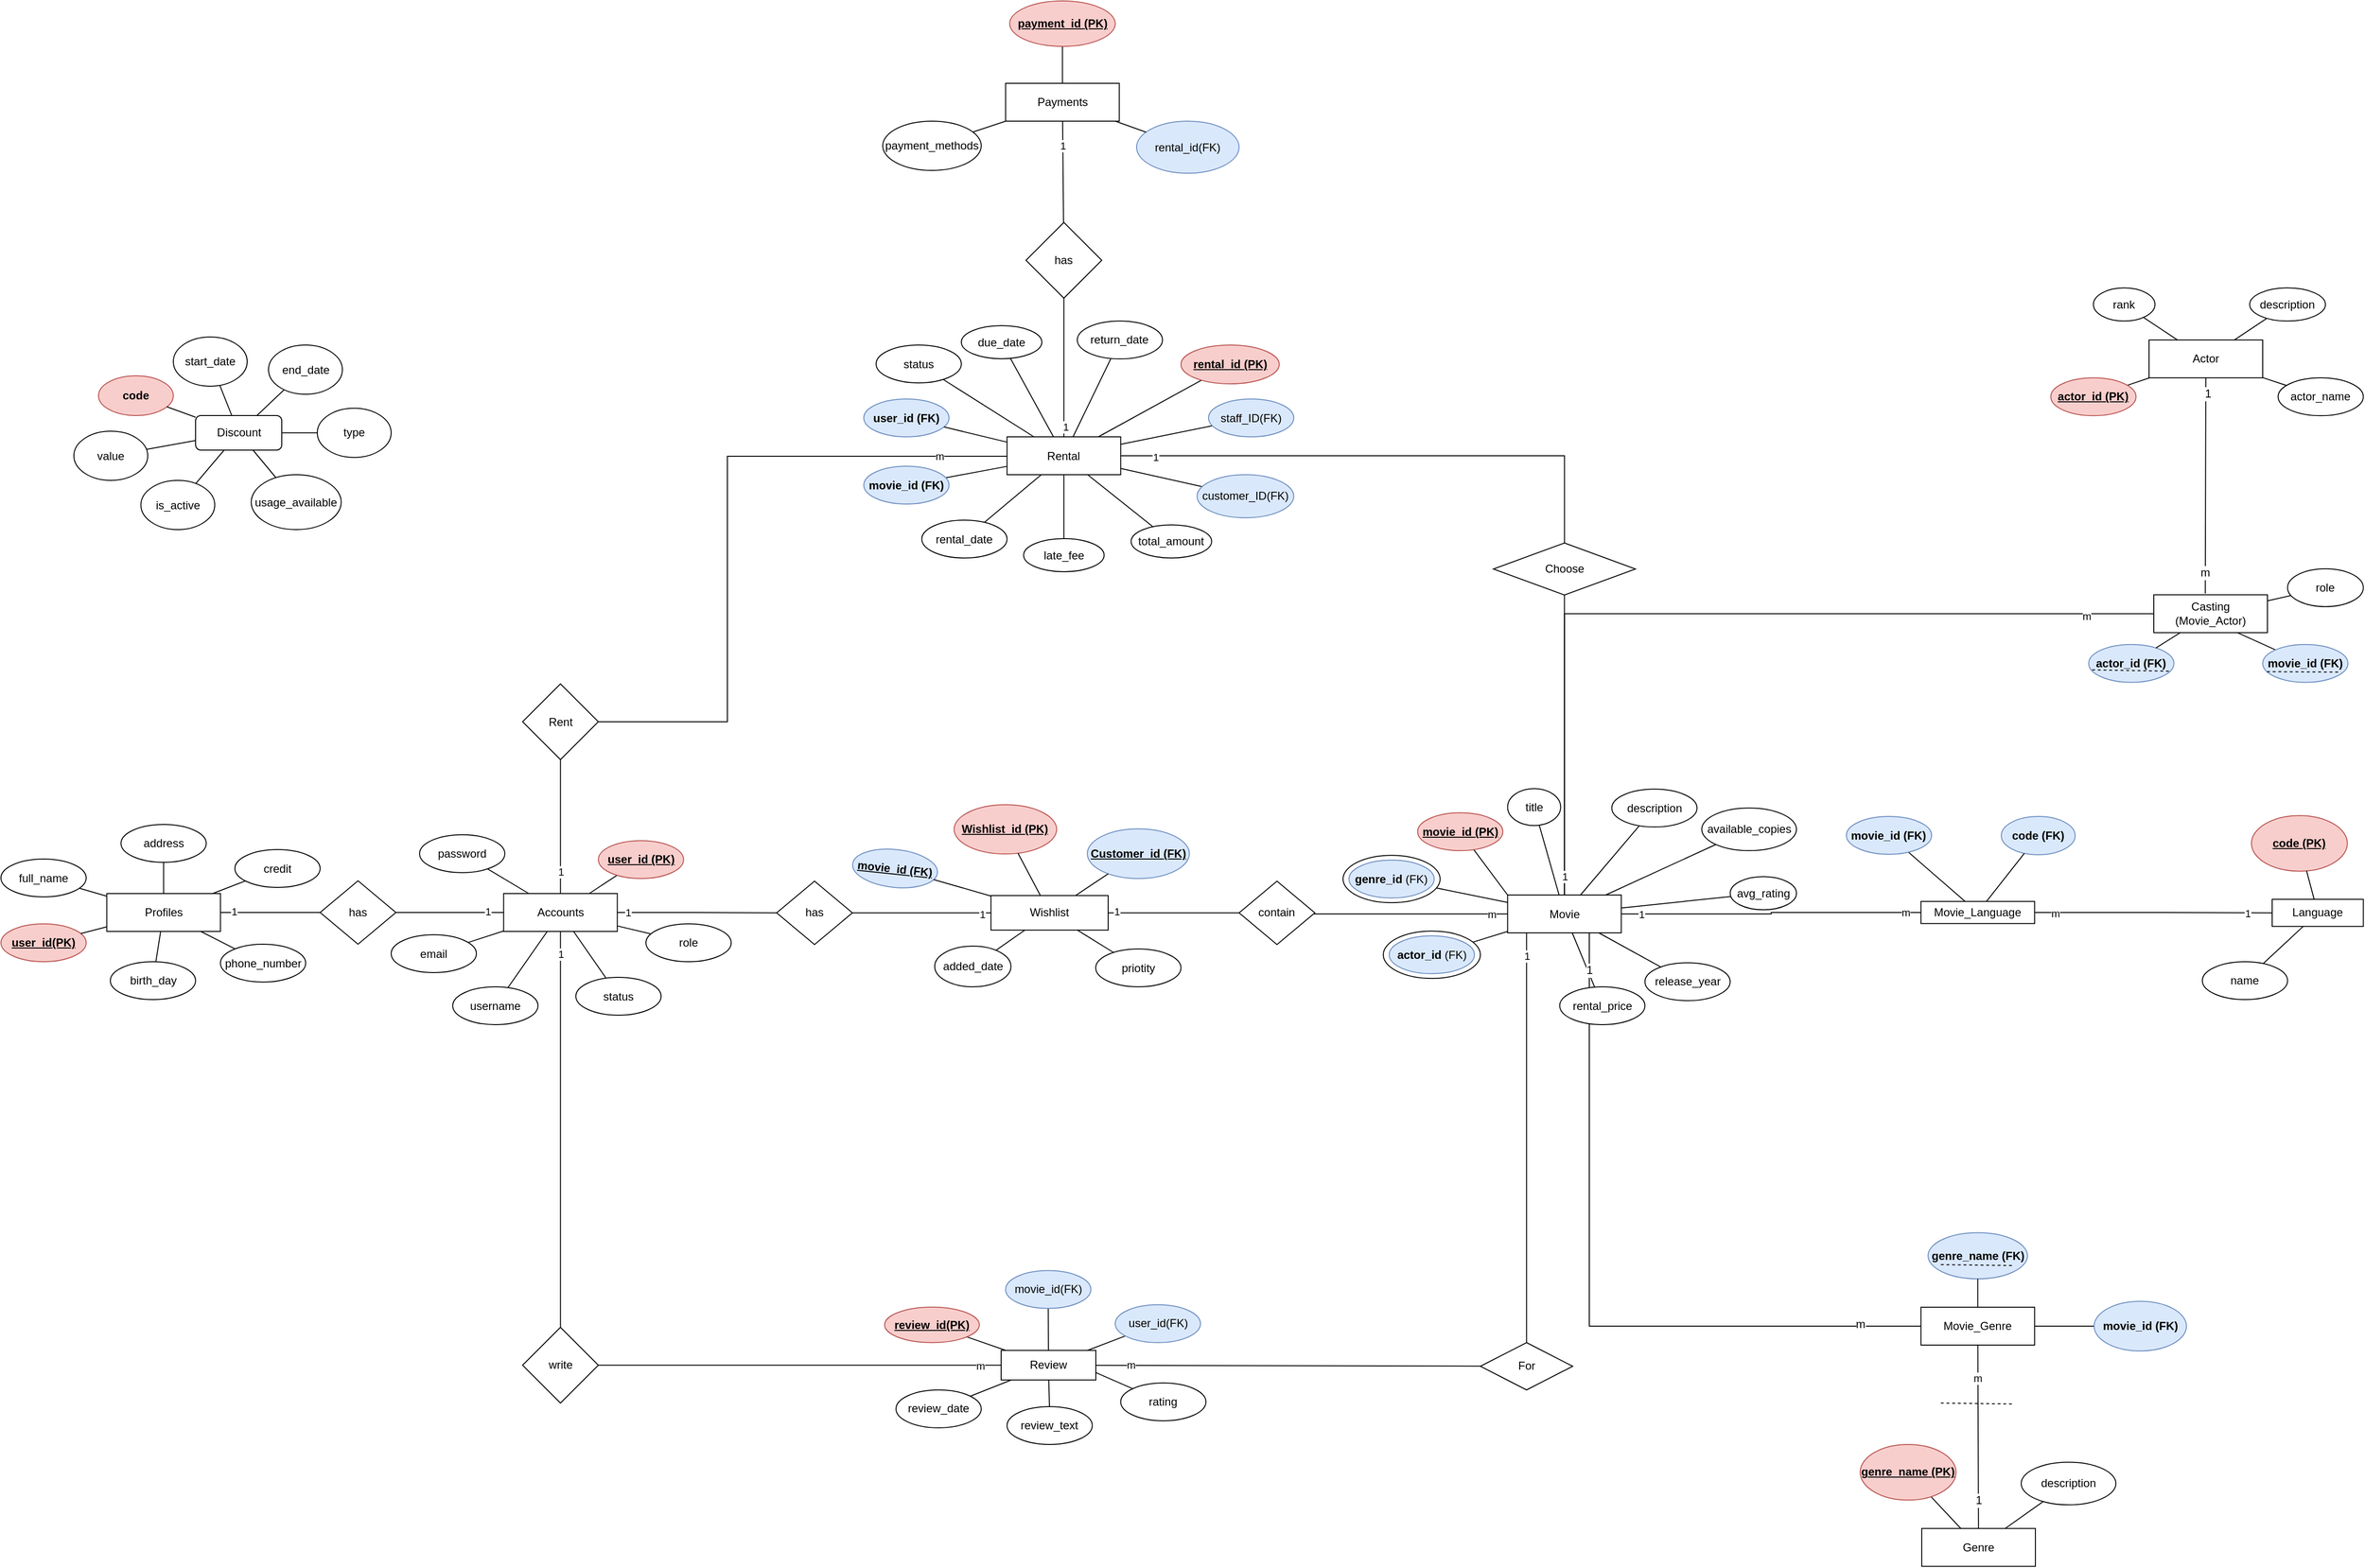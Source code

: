 <mxfile version="24.9.3">
  <diagram name="Page-1" id="xdNO-wtEi7Ypv27mEj1e">
    <mxGraphModel dx="982" dy="1646" grid="1" gridSize="13" guides="1" tooltips="1" connect="1" arrows="1" fold="1" page="1" pageScale="1" pageWidth="850" pageHeight="1100" math="0" shadow="0">
      <root>
        <mxCell id="0" />
        <mxCell id="1" parent="0" />
        <mxCell id="vwZq9Y9TnrJTcbUkJgKD-1" style="rounded=0;orthogonalLoop=1;jettySize=auto;html=1;fontSize=12;startSize=8;endSize=8;strokeColor=default;endArrow=none;endFill=0;startArrow=none;startFill=0;strokeWidth=1;" parent="1" source="vwZq9Y9TnrJTcbUkJgKD-8" target="vwZq9Y9TnrJTcbUkJgKD-15" edge="1">
          <mxGeometry relative="1" as="geometry" />
        </mxCell>
        <mxCell id="vwZq9Y9TnrJTcbUkJgKD-3" style="rounded=0;orthogonalLoop=1;jettySize=auto;html=1;fontSize=12;startSize=8;endSize=8;strokeColor=default;endArrow=none;endFill=0;startArrow=none;startFill=0;strokeWidth=1;" parent="1" source="vwZq9Y9TnrJTcbUkJgKD-8" target="vwZq9Y9TnrJTcbUkJgKD-11" edge="1">
          <mxGeometry relative="1" as="geometry" />
        </mxCell>
        <mxCell id="vwZq9Y9TnrJTcbUkJgKD-5" style="rounded=0;orthogonalLoop=1;jettySize=auto;html=1;fontSize=12;startSize=8;endSize=8;strokeColor=default;endArrow=none;endFill=0;startArrow=none;startFill=0;strokeWidth=1;" parent="1" source="vwZq9Y9TnrJTcbUkJgKD-8" target="vwZq9Y9TnrJTcbUkJgKD-14" edge="1">
          <mxGeometry relative="1" as="geometry" />
        </mxCell>
        <mxCell id="daBbPbXw10f9j0ik71Eo-80" value="" style="edgeStyle=orthogonalEdgeStyle;rounded=0;orthogonalLoop=1;jettySize=auto;html=1;endArrow=none;endFill=0;" parent="1" source="s_MkBN-XpcLLzXNuHTBb-1" target="daBbPbXw10f9j0ik71Eo-79" edge="1">
          <mxGeometry relative="1" as="geometry">
            <Array as="points">
              <mxPoint x="861" y="53" />
              <mxPoint x="861" y="53" />
            </Array>
          </mxGeometry>
        </mxCell>
        <mxCell id="daBbPbXw10f9j0ik71Eo-94" value="1" style="edgeLabel;html=1;align=center;verticalAlign=middle;resizable=0;points=[];" parent="daBbPbXw10f9j0ik71Eo-80" vertex="1" connectable="0">
          <mxGeometry x="0.876" y="-1" relative="1" as="geometry">
            <mxPoint as="offset" />
          </mxGeometry>
        </mxCell>
        <mxCell id="vwZq9Y9TnrJTcbUkJgKD-8" value="Accounts" style="whiteSpace=wrap;html=1;strokeColor=default;" parent="1" vertex="1">
          <mxGeometry x="543.75" y="33" width="120" height="40" as="geometry" />
        </mxCell>
        <mxCell id="vwZq9Y9TnrJTcbUkJgKD-11" value="role" style="ellipse;whiteSpace=wrap;html=1;" parent="1" vertex="1">
          <mxGeometry x="694" y="65" width="90" height="40" as="geometry" />
        </mxCell>
        <mxCell id="vwZq9Y9TnrJTcbUkJgKD-12" value="email" style="ellipse;whiteSpace=wrap;html=1;" parent="1" vertex="1">
          <mxGeometry x="425" y="76.5" width="90" height="40" as="geometry" />
        </mxCell>
        <mxCell id="vwZq9Y9TnrJTcbUkJgKD-13" value="password" style="ellipse;whiteSpace=wrap;html=1;" parent="1" vertex="1">
          <mxGeometry x="455" y="-29.13" width="90" height="40" as="geometry" />
        </mxCell>
        <mxCell id="vwZq9Y9TnrJTcbUkJgKD-14" value="username" style="ellipse;whiteSpace=wrap;html=1;" parent="1" vertex="1">
          <mxGeometry x="490" y="131.5" width="90" height="40" as="geometry" />
        </mxCell>
        <mxCell id="vwZq9Y9TnrJTcbUkJgKD-15" value="&lt;strong&gt;user_id&lt;/strong&gt; (PK)" style="ellipse;whiteSpace=wrap;html=1;fillColor=#f8cecc;strokeColor=#b85450;fontStyle=5" parent="1" vertex="1">
          <mxGeometry x="643.75" y="-22.88" width="90" height="40" as="geometry" />
        </mxCell>
        <mxCell id="vwZq9Y9TnrJTcbUkJgKD-17" style="rounded=0;orthogonalLoop=1;jettySize=auto;html=1;fontSize=12;startSize=8;endSize=8;strokeColor=default;endArrow=none;endFill=0;startArrow=none;startFill=0;strokeWidth=1;" parent="1" source="vwZq9Y9TnrJTcbUkJgKD-8" target="vwZq9Y9TnrJTcbUkJgKD-12" edge="1">
          <mxGeometry relative="1" as="geometry" />
        </mxCell>
        <mxCell id="vwZq9Y9TnrJTcbUkJgKD-19" style="rounded=0;orthogonalLoop=1;jettySize=auto;html=1;fontSize=12;startSize=8;endSize=8;strokeColor=default;endArrow=none;endFill=0;startArrow=none;startFill=0;strokeWidth=1;" parent="1" source="vwZq9Y9TnrJTcbUkJgKD-8" target="vwZq9Y9TnrJTcbUkJgKD-13" edge="1">
          <mxGeometry relative="1" as="geometry" />
        </mxCell>
        <mxCell id="vwZq9Y9TnrJTcbUkJgKD-20" style="edgeStyle=none;curved=0;rounded=0;orthogonalLoop=1;jettySize=auto;html=1;exitX=0;exitY=0;exitDx=0;exitDy=0;fontSize=12;startSize=8;endSize=8;strokeColor=default;endArrow=none;endFill=0;startArrow=none;startFill=0;strokeWidth=1;" parent="1" source="vwZq9Y9TnrJTcbUkJgKD-27" target="vwZq9Y9TnrJTcbUkJgKD-34" edge="1">
          <mxGeometry relative="1" as="geometry" />
        </mxCell>
        <mxCell id="vwZq9Y9TnrJTcbUkJgKD-21" style="edgeStyle=none;curved=0;rounded=0;orthogonalLoop=1;jettySize=auto;html=1;fontSize=12;startSize=8;endSize=8;strokeColor=default;endArrow=none;endFill=0;startArrow=none;startFill=0;strokeWidth=1;" parent="1" source="vwZq9Y9TnrJTcbUkJgKD-27" target="vwZq9Y9TnrJTcbUkJgKD-29" edge="1">
          <mxGeometry relative="1" as="geometry" />
        </mxCell>
        <mxCell id="vwZq9Y9TnrJTcbUkJgKD-22" style="edgeStyle=orthogonalEdgeStyle;rounded=0;orthogonalLoop=1;jettySize=auto;html=1;fontSize=12;startSize=8;endSize=8;strokeColor=default;endArrow=none;endFill=0;startArrow=none;startFill=0;strokeWidth=1;" parent="1" source="nqAkSqzx1TBbznKrGf0k-15" target="nqAkSqzx1TBbznKrGf0k-5" edge="1">
          <mxGeometry relative="1" as="geometry">
            <mxPoint x="2127.67" y="53" as="sourcePoint" />
            <mxPoint x="2151" y="131.5" as="targetPoint" />
          </mxGeometry>
        </mxCell>
        <mxCell id="nqAkSqzx1TBbznKrGf0k-23" value="m" style="edgeLabel;html=1;align=center;verticalAlign=middle;resizable=0;points=[];" vertex="1" connectable="0" parent="vwZq9Y9TnrJTcbUkJgKD-22">
          <mxGeometry x="-0.826" y="-1" relative="1" as="geometry">
            <mxPoint as="offset" />
          </mxGeometry>
        </mxCell>
        <mxCell id="nqAkSqzx1TBbznKrGf0k-25" value="1" style="edgeLabel;html=1;align=center;verticalAlign=middle;resizable=0;points=[];" vertex="1" connectable="0" parent="vwZq9Y9TnrJTcbUkJgKD-22">
          <mxGeometry x="0.791" relative="1" as="geometry">
            <mxPoint as="offset" />
          </mxGeometry>
        </mxCell>
        <mxCell id="vwZq9Y9TnrJTcbUkJgKD-23" style="edgeStyle=none;curved=0;rounded=0;orthogonalLoop=1;jettySize=auto;html=1;fontSize=12;startSize=8;endSize=8;strokeColor=default;endArrow=none;endFill=0;startArrow=none;startFill=0;strokeWidth=1;" parent="1" source="vwZq9Y9TnrJTcbUkJgKD-27" target="vwZq9Y9TnrJTcbUkJgKD-35" edge="1">
          <mxGeometry relative="1" as="geometry" />
        </mxCell>
        <mxCell id="vwZq9Y9TnrJTcbUkJgKD-24" style="edgeStyle=none;curved=0;rounded=0;orthogonalLoop=1;jettySize=auto;html=1;fontSize=12;startSize=8;endSize=8;strokeColor=default;endArrow=none;endFill=0;startArrow=none;startFill=0;strokeWidth=1;" parent="1" source="vwZq9Y9TnrJTcbUkJgKD-27" target="HvHesekv2nDa_G__FXom-8" edge="1">
          <mxGeometry relative="1" as="geometry" />
        </mxCell>
        <mxCell id="vwZq9Y9TnrJTcbUkJgKD-25" value="" style="edgeStyle=none;curved=1;rounded=0;orthogonalLoop=1;jettySize=auto;html=1;fontSize=12;startSize=8;endSize=8;endArrow=none;endFill=0;startArrow=none;startFill=0;" parent="1" source="vwZq9Y9TnrJTcbUkJgKD-27" target="vwZq9Y9TnrJTcbUkJgKD-39" edge="1">
          <mxGeometry relative="1" as="geometry" />
        </mxCell>
        <mxCell id="vwZq9Y9TnrJTcbUkJgKD-26" value="" style="edgeStyle=none;curved=1;rounded=0;orthogonalLoop=1;jettySize=auto;html=1;fontSize=12;startSize=8;endSize=8;targetPerimeterSpacing=-1;startArrow=none;startFill=0;endArrow=none;endFill=0;" parent="1" source="vwZq9Y9TnrJTcbUkJgKD-27" target="vwZq9Y9TnrJTcbUkJgKD-40" edge="1">
          <mxGeometry relative="1" as="geometry" />
        </mxCell>
        <mxCell id="vwZq9Y9TnrJTcbUkJgKD-27" value="Movie" style="whiteSpace=wrap;html=1;strokeColor=default;" parent="1" vertex="1">
          <mxGeometry x="1603.75" y="34.5" width="120" height="40" as="geometry" />
        </mxCell>
        <mxCell id="vwZq9Y9TnrJTcbUkJgKD-28" value="title" style="ellipse;whiteSpace=wrap;html=1;" parent="1" vertex="1">
          <mxGeometry x="1603.75" y="-77.87" width="56" height="39" as="geometry" />
        </mxCell>
        <mxCell id="vwZq9Y9TnrJTcbUkJgKD-29" value="release_year" style="ellipse;whiteSpace=wrap;html=1;" parent="1" vertex="1">
          <mxGeometry x="1748.75" y="106.13" width="90" height="40" as="geometry" />
        </mxCell>
        <mxCell id="vwZq9Y9TnrJTcbUkJgKD-31" value="&lt;strong&gt;genre_id&lt;/strong&gt; (FK)" style="ellipse;whiteSpace=wrap;html=1;fillColor=#dae8fc;strokeColor=#6c8ebf;" parent="1" vertex="1">
          <mxGeometry x="1436.25" y="-2.37" width="90" height="40" as="geometry" />
        </mxCell>
        <mxCell id="vwZq9Y9TnrJTcbUkJgKD-32" value="avg_rating" style="ellipse;whiteSpace=wrap;html=1;" parent="1" vertex="1">
          <mxGeometry x="1838.75" y="15.13" width="70" height="35" as="geometry" />
        </mxCell>
        <mxCell id="vwZq9Y9TnrJTcbUkJgKD-33" value="&lt;strong&gt;actor_id&lt;/strong&gt; (FK)" style="ellipse;whiteSpace=wrap;html=1;fillColor=#dae8fc;strokeColor=#6c8ebf;" parent="1" vertex="1">
          <mxGeometry x="1478.75" y="77.63" width="90" height="40" as="geometry" />
        </mxCell>
        <mxCell id="vwZq9Y9TnrJTcbUkJgKD-34" value="&lt;strong&gt;movie_id&lt;/strong&gt; (PK)" style="ellipse;whiteSpace=wrap;html=1;fillColor=#f8cecc;strokeColor=#b85450;fontStyle=5" parent="1" vertex="1">
          <mxGeometry x="1508.75" y="-52.37" width="90" height="40" as="geometry" />
        </mxCell>
        <mxCell id="vwZq9Y9TnrJTcbUkJgKD-35" value="description" style="ellipse;whiteSpace=wrap;html=1;" parent="1" vertex="1">
          <mxGeometry x="1713.75" y="-77.37" width="90" height="40" as="geometry" />
        </mxCell>
        <mxCell id="vwZq9Y9TnrJTcbUkJgKD-36" style="edgeStyle=none;curved=0;rounded=0;orthogonalLoop=1;jettySize=auto;html=1;fontSize=12;startSize=8;endSize=8;strokeColor=default;endArrow=none;endFill=0;startArrow=none;startFill=0;strokeWidth=1;" parent="1" source="vwZq9Y9TnrJTcbUkJgKD-27" target="HvHesekv2nDa_G__FXom-6" edge="1">
          <mxGeometry relative="1" as="geometry" />
        </mxCell>
        <mxCell id="vwZq9Y9TnrJTcbUkJgKD-37" style="edgeStyle=none;curved=0;rounded=0;orthogonalLoop=1;jettySize=auto;html=1;fontSize=12;startSize=8;endSize=8;strokeColor=default;endArrow=none;endFill=0;startArrow=none;startFill=0;strokeWidth=1;" parent="1" source="vwZq9Y9TnrJTcbUkJgKD-27" target="vwZq9Y9TnrJTcbUkJgKD-28" edge="1">
          <mxGeometry relative="1" as="geometry" />
        </mxCell>
        <mxCell id="vwZq9Y9TnrJTcbUkJgKD-38" style="edgeStyle=none;curved=0;rounded=0;orthogonalLoop=1;jettySize=auto;html=1;fontSize=12;startSize=8;endSize=8;strokeColor=default;endArrow=none;endFill=0;startArrow=none;startFill=0;strokeWidth=1;" parent="1" source="vwZq9Y9TnrJTcbUkJgKD-27" target="vwZq9Y9TnrJTcbUkJgKD-32" edge="1">
          <mxGeometry relative="1" as="geometry" />
        </mxCell>
        <mxCell id="vwZq9Y9TnrJTcbUkJgKD-40" value="available_copies" style="ellipse;whiteSpace=wrap;html=1;" parent="1" vertex="1">
          <mxGeometry x="1808.75" y="-57.37" width="100" height="45" as="geometry" />
        </mxCell>
        <mxCell id="vwZq9Y9TnrJTcbUkJgKD-41" style="edgeStyle=none;curved=0;rounded=0;orthogonalLoop=1;jettySize=auto;html=1;fontSize=12;startSize=8;endSize=8;strokeColor=default;endArrow=none;endFill=0;startArrow=none;startFill=0;strokeWidth=1;" parent="1" source="vwZq9Y9TnrJTcbUkJgKD-43" target="vwZq9Y9TnrJTcbUkJgKD-44" edge="1">
          <mxGeometry relative="1" as="geometry" />
        </mxCell>
        <mxCell id="vwZq9Y9TnrJTcbUkJgKD-42" value="" style="edgeStyle=none;curved=1;rounded=0;orthogonalLoop=1;jettySize=auto;html=1;fontSize=12;startSize=8;endSize=8;targetPerimeterSpacing=-1;startArrow=none;startFill=0;endArrow=none;endFill=0;" parent="1" source="vwZq9Y9TnrJTcbUkJgKD-43" target="vwZq9Y9TnrJTcbUkJgKD-45" edge="1">
          <mxGeometry relative="1" as="geometry" />
        </mxCell>
        <mxCell id="vwZq9Y9TnrJTcbUkJgKD-43" value="Genre" style="whiteSpace=wrap;html=1;strokeColor=default;" parent="1" vertex="1">
          <mxGeometry x="2041" y="703.75" width="120" height="40" as="geometry" />
        </mxCell>
        <mxCell id="vwZq9Y9TnrJTcbUkJgKD-44" value="&lt;strong&gt;genre_name&lt;/strong&gt;&amp;nbsp;(PK)" style="ellipse;whiteSpace=wrap;html=1;fillColor=#f8cecc;strokeColor=#b85450;fontStyle=5" parent="1" vertex="1">
          <mxGeometry x="1976" y="615" width="101.25" height="58.75" as="geometry" />
        </mxCell>
        <mxCell id="vwZq9Y9TnrJTcbUkJgKD-45" value="description" style="ellipse;whiteSpace=wrap;html=1;" parent="1" vertex="1">
          <mxGeometry x="2146" y="633.75" width="100" height="45" as="geometry" />
        </mxCell>
        <mxCell id="vwZq9Y9TnrJTcbUkJgKD-46" style="edgeStyle=none;curved=0;rounded=0;orthogonalLoop=1;jettySize=auto;html=1;fontSize=12;startSize=8;endSize=8;strokeColor=default;endArrow=none;endFill=0;startArrow=none;startFill=0;strokeWidth=1;" parent="1" source="vwZq9Y9TnrJTcbUkJgKD-53" target="vwZq9Y9TnrJTcbUkJgKD-55" edge="1">
          <mxGeometry relative="1" as="geometry" />
        </mxCell>
        <mxCell id="vwZq9Y9TnrJTcbUkJgKD-47" style="edgeStyle=orthogonalEdgeStyle;rounded=0;orthogonalLoop=1;jettySize=auto;html=1;fontSize=12;startSize=8;endSize=8;endArrow=none;endFill=0;" parent="1" source="vwZq9Y9TnrJTcbUkJgKD-53" target="vwZq9Y9TnrJTcbUkJgKD-27" edge="1">
          <mxGeometry relative="1" as="geometry">
            <Array as="points">
              <mxPoint x="1690" y="490" />
            </Array>
          </mxGeometry>
        </mxCell>
        <mxCell id="vwZq9Y9TnrJTcbUkJgKD-48" value="1" style="edgeLabel;html=1;align=center;verticalAlign=middle;resizable=0;points=[];fontSize=12;" parent="vwZq9Y9TnrJTcbUkJgKD-47" vertex="1" connectable="0">
          <mxGeometry x="0.823" relative="1" as="geometry">
            <mxPoint y="-28" as="offset" />
          </mxGeometry>
        </mxCell>
        <mxCell id="vwZq9Y9TnrJTcbUkJgKD-49" value="m" style="edgeLabel;html=1;align=center;verticalAlign=middle;resizable=0;points=[];fontSize=12;" parent="vwZq9Y9TnrJTcbUkJgKD-47" vertex="1" connectable="0">
          <mxGeometry x="-0.791" y="-2" relative="1" as="geometry">
            <mxPoint x="16" as="offset" />
          </mxGeometry>
        </mxCell>
        <mxCell id="vwZq9Y9TnrJTcbUkJgKD-50" style="edgeStyle=none;curved=1;rounded=0;orthogonalLoop=1;jettySize=auto;html=1;fontSize=12;startSize=8;endSize=8;endArrow=none;endFill=0;" parent="1" source="vwZq9Y9TnrJTcbUkJgKD-53" target="vwZq9Y9TnrJTcbUkJgKD-43" edge="1">
          <mxGeometry relative="1" as="geometry" />
        </mxCell>
        <mxCell id="vwZq9Y9TnrJTcbUkJgKD-51" value="1" style="edgeLabel;html=1;align=center;verticalAlign=middle;resizable=0;points=[];fontSize=12;" parent="vwZq9Y9TnrJTcbUkJgKD-50" vertex="1" connectable="0">
          <mxGeometry x="0.693" relative="1" as="geometry">
            <mxPoint as="offset" />
          </mxGeometry>
        </mxCell>
        <mxCell id="7WjgQxB0nHzjTj8IJ9Qh-1" value="m" style="edgeLabel;html=1;align=center;verticalAlign=middle;resizable=0;points=[];" parent="vwZq9Y9TnrJTcbUkJgKD-50" vertex="1" connectable="0">
          <mxGeometry x="-0.641" y="-1" relative="1" as="geometry">
            <mxPoint as="offset" />
          </mxGeometry>
        </mxCell>
        <mxCell id="vwZq9Y9TnrJTcbUkJgKD-53" value="Movie_Genre" style="whiteSpace=wrap;html=1;strokeColor=default;" parent="1" vertex="1">
          <mxGeometry x="2040.17" y="470" width="120" height="40" as="geometry" />
        </mxCell>
        <mxCell id="vwZq9Y9TnrJTcbUkJgKD-54" value="&lt;strong&gt;genre_name&lt;/strong&gt;&amp;nbsp;(FK)" style="ellipse;whiteSpace=wrap;html=1;fillColor=#dae8fc;strokeColor=#6c8ebf;fontStyle=1;direction=west;" parent="1" vertex="1">
          <mxGeometry x="2047.67" y="391.25" width="105" height="48.75" as="geometry" />
        </mxCell>
        <mxCell id="vwZq9Y9TnrJTcbUkJgKD-55" value="&lt;strong&gt;movie_id&lt;/strong&gt; (FK)" style="ellipse;whiteSpace=wrap;html=1;fillColor=#dae8fc;strokeColor=#6c8ebf;fontStyle=1" parent="1" vertex="1">
          <mxGeometry x="2223" y="463.75" width="97.5" height="52.5" as="geometry" />
        </mxCell>
        <mxCell id="vwZq9Y9TnrJTcbUkJgKD-56" style="edgeStyle=none;curved=0;rounded=0;orthogonalLoop=1;jettySize=auto;html=1;fontSize=12;startSize=8;endSize=8;strokeColor=default;endArrow=none;endFill=0;startArrow=none;startFill=0;strokeWidth=1;" parent="1" source="vwZq9Y9TnrJTcbUkJgKD-53" target="vwZq9Y9TnrJTcbUkJgKD-54" edge="1">
          <mxGeometry relative="1" as="geometry" />
        </mxCell>
        <mxCell id="vwZq9Y9TnrJTcbUkJgKD-57" style="edgeStyle=none;curved=0;rounded=0;orthogonalLoop=1;jettySize=auto;html=1;fontSize=12;startSize=8;endSize=8;strokeColor=default;endArrow=none;endFill=0;startArrow=none;startFill=0;strokeWidth=1;" parent="1" source="vwZq9Y9TnrJTcbUkJgKD-58" target="vwZq9Y9TnrJTcbUkJgKD-60" edge="1">
          <mxGeometry relative="1" as="geometry" />
        </mxCell>
        <mxCell id="vwZq9Y9TnrJTcbUkJgKD-58" value="Actor" style="whiteSpace=wrap;html=1;strokeColor=default;" parent="1" vertex="1">
          <mxGeometry x="2281" y="-551.85" width="120" height="40" as="geometry" />
        </mxCell>
        <mxCell id="vwZq9Y9TnrJTcbUkJgKD-59" value="actor_name" style="ellipse;whiteSpace=wrap;html=1;" parent="1" vertex="1">
          <mxGeometry x="2417.25" y="-511.85" width="90" height="40" as="geometry" />
        </mxCell>
        <mxCell id="vwZq9Y9TnrJTcbUkJgKD-60" value="&lt;strong&gt;actor_id&lt;/strong&gt; (PK)" style="ellipse;whiteSpace=wrap;html=1;fillColor=#f8cecc;strokeColor=#b85450;fontStyle=5;align=center;" parent="1" vertex="1">
          <mxGeometry x="2177.25" y="-511.85" width="90" height="40" as="geometry" />
        </mxCell>
        <mxCell id="vwZq9Y9TnrJTcbUkJgKD-61" style="edgeStyle=none;curved=0;rounded=0;orthogonalLoop=1;jettySize=auto;html=1;fontSize=12;startSize=8;endSize=8;strokeColor=default;endArrow=none;endFill=0;startArrow=none;startFill=0;strokeWidth=1;" parent="1" source="vwZq9Y9TnrJTcbUkJgKD-58" target="vwZq9Y9TnrJTcbUkJgKD-59" edge="1">
          <mxGeometry relative="1" as="geometry" />
        </mxCell>
        <mxCell id="vwZq9Y9TnrJTcbUkJgKD-62" style="edgeStyle=none;curved=0;rounded=0;orthogonalLoop=1;jettySize=auto;html=1;exitX=0;exitY=0;exitDx=0;exitDy=0;fontSize=12;startSize=8;endSize=8;strokeColor=default;endArrow=none;endFill=0;startArrow=none;startFill=0;strokeWidth=1;" parent="1" source="vwZq9Y9TnrJTcbUkJgKD-66" target="vwZq9Y9TnrJTcbUkJgKD-69" edge="1">
          <mxGeometry relative="1" as="geometry" />
        </mxCell>
        <mxCell id="vwZq9Y9TnrJTcbUkJgKD-63" style="edgeStyle=orthogonalEdgeStyle;rounded=0;orthogonalLoop=1;jettySize=auto;html=1;entryX=0.5;entryY=0;entryDx=0;entryDy=0;fontSize=12;startSize=8;endSize=8;endArrow=none;endFill=0;" parent="1" source="vwZq9Y9TnrJTcbUkJgKD-66" target="vwZq9Y9TnrJTcbUkJgKD-27" edge="1">
          <mxGeometry relative="1" as="geometry" />
        </mxCell>
        <mxCell id="7WjgQxB0nHzjTj8IJ9Qh-6" value="m" style="edgeLabel;html=1;align=center;verticalAlign=middle;resizable=0;points=[];" parent="vwZq9Y9TnrJTcbUkJgKD-63" vertex="1" connectable="0">
          <mxGeometry x="-0.844" y="2" relative="1" as="geometry">
            <mxPoint as="offset" />
          </mxGeometry>
        </mxCell>
        <mxCell id="vwZq9Y9TnrJTcbUkJgKD-66" value="Casting (Movie_Actor)" style="whiteSpace=wrap;html=1;strokeColor=default;" parent="1" vertex="1">
          <mxGeometry x="2286" y="-282.64" width="120" height="40" as="geometry" />
        </mxCell>
        <mxCell id="vwZq9Y9TnrJTcbUkJgKD-68" value="&lt;strong&gt;actor_id&lt;/strong&gt; (FK)" style="ellipse;whiteSpace=wrap;html=1;fillColor=#dae8fc;strokeColor=#6c8ebf;fontStyle=1" parent="1" vertex="1">
          <mxGeometry x="2217.25" y="-230.14" width="90" height="40" as="geometry" />
        </mxCell>
        <mxCell id="vwZq9Y9TnrJTcbUkJgKD-69" value="&lt;strong&gt;movie_id&lt;/strong&gt; (FK)" style="ellipse;whiteSpace=wrap;html=1;fillColor=#dae8fc;strokeColor=#6c8ebf;fontStyle=1;" parent="1" vertex="1">
          <mxGeometry x="2401" y="-230.14" width="90" height="40" as="geometry" />
        </mxCell>
        <mxCell id="vwZq9Y9TnrJTcbUkJgKD-70" style="edgeStyle=none;curved=0;rounded=0;orthogonalLoop=1;jettySize=auto;html=1;fontSize=12;startSize=8;endSize=8;strokeColor=default;endArrow=none;endFill=0;startArrow=none;startFill=0;strokeWidth=1;" parent="1" source="vwZq9Y9TnrJTcbUkJgKD-66" target="vwZq9Y9TnrJTcbUkJgKD-68" edge="1">
          <mxGeometry relative="1" as="geometry" />
        </mxCell>
        <mxCell id="vwZq9Y9TnrJTcbUkJgKD-72" style="edgeStyle=none;curved=0;rounded=0;orthogonalLoop=1;jettySize=auto;html=1;fontSize=12;startSize=8;endSize=8;strokeColor=default;endArrow=none;endFill=0;startArrow=none;startFill=0;strokeWidth=1;" parent="1" source="vwZq9Y9TnrJTcbUkJgKD-80" target="vwZq9Y9TnrJTcbUkJgKD-85" edge="1">
          <mxGeometry relative="1" as="geometry" />
        </mxCell>
        <mxCell id="vwZq9Y9TnrJTcbUkJgKD-74" style="edgeStyle=none;curved=0;rounded=0;orthogonalLoop=1;jettySize=auto;html=1;fontSize=12;startSize=8;endSize=8;strokeColor=default;endArrow=none;endFill=0;startArrow=none;startFill=0;strokeWidth=1;" parent="1" source="vwZq9Y9TnrJTcbUkJgKD-80" target="vwZq9Y9TnrJTcbUkJgKD-82" edge="1">
          <mxGeometry relative="1" as="geometry" />
        </mxCell>
        <mxCell id="vwZq9Y9TnrJTcbUkJgKD-75" style="edgeStyle=none;curved=0;rounded=0;orthogonalLoop=1;jettySize=auto;html=1;fontSize=12;startSize=8;endSize=8;strokeColor=default;endArrow=none;endFill=0;startArrow=none;startFill=0;strokeWidth=1;" parent="1" source="vwZq9Y9TnrJTcbUkJgKD-80" target="vwZq9Y9TnrJTcbUkJgKD-84" edge="1">
          <mxGeometry relative="1" as="geometry" />
        </mxCell>
        <mxCell id="vwZq9Y9TnrJTcbUkJgKD-76" value="" style="edgeStyle=none;curved=1;rounded=0;orthogonalLoop=1;jettySize=auto;html=1;fontSize=12;startSize=8;endSize=8;endArrow=none;endFill=0;startArrow=none;startFill=0;" parent="1" source="vwZq9Y9TnrJTcbUkJgKD-80" target="vwZq9Y9TnrJTcbUkJgKD-87" edge="1">
          <mxGeometry relative="1" as="geometry" />
        </mxCell>
        <mxCell id="vwZq9Y9TnrJTcbUkJgKD-77" value="" style="edgeStyle=none;curved=1;rounded=0;orthogonalLoop=1;jettySize=auto;html=1;fontSize=12;startSize=8;endSize=8;targetPerimeterSpacing=-1;startArrow=none;startFill=0;endArrow=none;endFill=0;" parent="1" source="vwZq9Y9TnrJTcbUkJgKD-80" target="vwZq9Y9TnrJTcbUkJgKD-88" edge="1">
          <mxGeometry relative="1" as="geometry" />
        </mxCell>
        <mxCell id="a7wCdL0YuHwY793Ek5zo-3" style="edgeStyle=orthogonalEdgeStyle;rounded=0;orthogonalLoop=1;jettySize=auto;html=1;endArrow=none;endFill=0;" parent="1" source="vwZq9Y9TnrJTcbUkJgKD-80" target="vwZq9Y9TnrJTcbUkJgKD-94" edge="1">
          <mxGeometry relative="1" as="geometry">
            <Array as="points" />
          </mxGeometry>
        </mxCell>
        <mxCell id="a7wCdL0YuHwY793Ek5zo-6" value="1" style="edgeLabel;html=1;align=center;verticalAlign=middle;resizable=0;points=[];" parent="a7wCdL0YuHwY793Ek5zo-3" vertex="1" connectable="0">
          <mxGeometry x="-0.872" y="-1" relative="1" as="geometry">
            <mxPoint as="offset" />
          </mxGeometry>
        </mxCell>
        <mxCell id="vwZq9Y9TnrJTcbUkJgKD-80" value="Rental" style="whiteSpace=wrap;html=1;strokeColor=default;" parent="1" vertex="1">
          <mxGeometry x="1075.25" y="-449.5" width="120" height="40" as="geometry" />
        </mxCell>
        <mxCell id="vwZq9Y9TnrJTcbUkJgKD-83" value="&lt;strong&gt;user_id&lt;/strong&gt; (FK)" style="ellipse;whiteSpace=wrap;html=1;fillColor=#dae8fc;strokeColor=#6c8ebf;fontStyle=1" parent="1" vertex="1">
          <mxGeometry x="924" y="-489.5" width="90" height="40" as="geometry" />
        </mxCell>
        <mxCell id="vwZq9Y9TnrJTcbUkJgKD-84" value="&lt;strong&gt;movie_id&lt;/strong&gt; (FK)" style="ellipse;whiteSpace=wrap;html=1;fillColor=#dae8fc;strokeColor=#6c8ebf;fontStyle=1" parent="1" vertex="1">
          <mxGeometry x="924" y="-418.5" width="90" height="40" as="geometry" />
        </mxCell>
        <mxCell id="vwZq9Y9TnrJTcbUkJgKD-85" value="&lt;strong&gt;rental_id&lt;/strong&gt; (PK)" style="ellipse;whiteSpace=wrap;html=1;fillColor=#f8cecc;strokeColor=#b85450;fontStyle=5" parent="1" vertex="1">
          <mxGeometry x="1258.88" y="-546.5" width="103.75" height="41" as="geometry" />
        </mxCell>
        <mxCell id="vwZq9Y9TnrJTcbUkJgKD-86" style="edgeStyle=none;curved=0;rounded=0;orthogonalLoop=1;jettySize=auto;html=1;fontSize=12;startSize=8;endSize=8;strokeColor=default;endArrow=none;endFill=0;startArrow=none;startFill=0;strokeWidth=1;" parent="1" source="vwZq9Y9TnrJTcbUkJgKD-80" target="vwZq9Y9TnrJTcbUkJgKD-83" edge="1">
          <mxGeometry relative="1" as="geometry" />
        </mxCell>
        <mxCell id="vwZq9Y9TnrJTcbUkJgKD-87" value="rental_date" style="ellipse;whiteSpace=wrap;html=1;" parent="1" vertex="1">
          <mxGeometry x="985.25" y="-361.5" width="90" height="40" as="geometry" />
        </mxCell>
        <mxCell id="vwZq9Y9TnrJTcbUkJgKD-88" value="late_fee" style="ellipse;whiteSpace=wrap;html=1;" parent="1" vertex="1">
          <mxGeometry x="1092.75" y="-342" width="85" height="35" as="geometry" />
        </mxCell>
        <mxCell id="vwZq9Y9TnrJTcbUkJgKD-92" style="edgeStyle=orthogonalEdgeStyle;rounded=0;orthogonalLoop=1;jettySize=auto;html=1;fontSize=12;startSize=8;endSize=8;endArrow=none;endFill=0;exitX=0.5;exitY=1;exitDx=0;exitDy=0;" parent="1" source="vwZq9Y9TnrJTcbUkJgKD-94" target="vwZq9Y9TnrJTcbUkJgKD-27" edge="1">
          <mxGeometry relative="1" as="geometry">
            <Array as="points" />
          </mxGeometry>
        </mxCell>
        <mxCell id="MY8bs-RQkO05MQZ8Xh-i-11" value="1" style="edgeLabel;html=1;align=center;verticalAlign=middle;resizable=0;points=[];" parent="vwZq9Y9TnrJTcbUkJgKD-92" vertex="1" connectable="0">
          <mxGeometry x="0.486" y="1" relative="1" as="geometry">
            <mxPoint x="-1" y="62" as="offset" />
          </mxGeometry>
        </mxCell>
        <mxCell id="vwZq9Y9TnrJTcbUkJgKD-94" value="Choose" style="rhombus;whiteSpace=wrap;html=1;" parent="1" vertex="1">
          <mxGeometry x="1588.75" y="-337.37" width="150" height="55" as="geometry" />
        </mxCell>
        <mxCell id="vwZq9Y9TnrJTcbUkJgKD-95" style="edgeStyle=none;curved=1;rounded=0;orthogonalLoop=1;jettySize=auto;html=1;entryX=0.453;entryY=-0.033;entryDx=0;entryDy=0;entryPerimeter=0;fontSize=12;startSize=8;endSize=8;endArrow=none;endFill=0;" parent="1" source="vwZq9Y9TnrJTcbUkJgKD-58" target="vwZq9Y9TnrJTcbUkJgKD-66" edge="1">
          <mxGeometry relative="1" as="geometry" />
        </mxCell>
        <mxCell id="vwZq9Y9TnrJTcbUkJgKD-96" value="1" style="edgeLabel;html=1;align=center;verticalAlign=middle;resizable=0;points=[];fontSize=12;" parent="vwZq9Y9TnrJTcbUkJgKD-95" vertex="1" connectable="0">
          <mxGeometry x="-0.856" y="2" relative="1" as="geometry">
            <mxPoint as="offset" />
          </mxGeometry>
        </mxCell>
        <mxCell id="vwZq9Y9TnrJTcbUkJgKD-97" value="m" style="edgeLabel;html=1;align=center;verticalAlign=middle;resizable=0;points=[];fontSize=12;" parent="vwZq9Y9TnrJTcbUkJgKD-95" vertex="1" connectable="0">
          <mxGeometry x="0.808" y="-1" relative="1" as="geometry">
            <mxPoint as="offset" />
          </mxGeometry>
        </mxCell>
        <mxCell id="HvHesekv2nDa_G__FXom-3" value="" style="endArrow=none;dashed=1;html=1;rounded=0;exitX=0.051;exitY=0.718;exitDx=0;exitDy=0;exitPerimeter=0;entryX=0.919;entryY=0.73;entryDx=0;entryDy=0;entryPerimeter=0;" parent="1" source="vwZq9Y9TnrJTcbUkJgKD-69" target="vwZq9Y9TnrJTcbUkJgKD-69" edge="1">
          <mxGeometry width="50" height="50" relative="1" as="geometry">
            <mxPoint x="2166" y="-212.64" as="sourcePoint" />
            <mxPoint x="2216" y="-262.64" as="targetPoint" />
          </mxGeometry>
        </mxCell>
        <mxCell id="HvHesekv2nDa_G__FXom-4" value="" style="endArrow=none;dashed=1;html=1;rounded=0;exitX=0.041;exitY=0.67;exitDx=0;exitDy=0;exitPerimeter=0;entryX=0.961;entryY=0.706;entryDx=0;entryDy=0;entryPerimeter=0;" parent="1" source="vwZq9Y9TnrJTcbUkJgKD-68" target="vwZq9Y9TnrJTcbUkJgKD-68" edge="1">
          <mxGeometry width="50" height="50" relative="1" as="geometry">
            <mxPoint x="2056" y="-192.88" as="sourcePoint" />
            <mxPoint x="2134" y="-192.88" as="targetPoint" />
          </mxGeometry>
        </mxCell>
        <mxCell id="HvHesekv2nDa_G__FXom-6" value="" style="ellipse;whiteSpace=wrap;html=1;gradientColor=none;fillStyle=dashed;fillColor=none;" parent="1" vertex="1">
          <mxGeometry x="1430" y="-7.37" width="102.5" height="50" as="geometry" />
        </mxCell>
        <mxCell id="HvHesekv2nDa_G__FXom-8" value="" style="ellipse;whiteSpace=wrap;html=1;gradientColor=none;fillStyle=dashed;fillColor=none;" parent="1" vertex="1">
          <mxGeometry x="1472.5" y="72.63" width="102.5" height="50" as="geometry" />
        </mxCell>
        <mxCell id="HvHesekv2nDa_G__FXom-17" value="" style="rounded=0;orthogonalLoop=1;jettySize=auto;html=1;endArrow=none;endFill=0;" parent="1" target="HvHesekv2nDa_G__FXom-16" edge="1" source="HvHesekv2nDa_G__FXom-13">
          <mxGeometry relative="1" as="geometry">
            <mxPoint x="1094" y="513.75" as="sourcePoint" />
          </mxGeometry>
        </mxCell>
        <mxCell id="HvHesekv2nDa_G__FXom-13" value="Review" style="rounded=0;whiteSpace=wrap;html=1;" parent="1" vertex="1">
          <mxGeometry x="1069" y="515.62" width="100" height="31.25" as="geometry" />
        </mxCell>
        <mxCell id="HvHesekv2nDa_G__FXom-16" value="review_id(PK)" style="ellipse;whiteSpace=wrap;html=1;rounded=0;fontStyle=5;fillColor=#f8cecc;strokeColor=#b85450;" parent="1" vertex="1">
          <mxGeometry x="946" y="469.88" width="100" height="37.5" as="geometry" />
        </mxCell>
        <mxCell id="HvHesekv2nDa_G__FXom-22" style="rounded=0;orthogonalLoop=1;jettySize=auto;html=1;endArrow=none;endFill=0;" parent="1" source="HvHesekv2nDa_G__FXom-18" target="HvHesekv2nDa_G__FXom-13" edge="1">
          <mxGeometry relative="1" as="geometry" />
        </mxCell>
        <mxCell id="HvHesekv2nDa_G__FXom-18" value="review_text" style="ellipse;whiteSpace=wrap;html=1;" parent="1" vertex="1">
          <mxGeometry x="1075.25" y="575" width="90" height="40" as="geometry" />
        </mxCell>
        <mxCell id="HvHesekv2nDa_G__FXom-19" value="review_date" style="ellipse;whiteSpace=wrap;html=1;" parent="1" vertex="1">
          <mxGeometry x="958" y="557.38" width="90" height="40" as="geometry" />
        </mxCell>
        <mxCell id="HvHesekv2nDa_G__FXom-23" style="rounded=0;orthogonalLoop=1;jettySize=auto;html=1;endArrow=none;endFill=0;" parent="1" source="HvHesekv2nDa_G__FXom-20" target="HvHesekv2nDa_G__FXom-13" edge="1">
          <mxGeometry relative="1" as="geometry" />
        </mxCell>
        <mxCell id="HvHesekv2nDa_G__FXom-20" value="user_id(FK)" style="ellipse;whiteSpace=wrap;html=1;fillColor=#dae8fc;strokeColor=#6c8ebf;" parent="1" vertex="1">
          <mxGeometry x="1189.5" y="467.38" width="90" height="40" as="geometry" />
        </mxCell>
        <mxCell id="HvHesekv2nDa_G__FXom-21" style="rounded=0;orthogonalLoop=1;jettySize=auto;html=1;endArrow=none;endFill=0;" parent="1" source="HvHesekv2nDa_G__FXom-19" target="HvHesekv2nDa_G__FXom-13" edge="1">
          <mxGeometry relative="1" as="geometry">
            <mxPoint x="1024" y="635" as="sourcePoint" />
          </mxGeometry>
        </mxCell>
        <mxCell id="HvHesekv2nDa_G__FXom-25" style="rounded=0;orthogonalLoop=1;jettySize=auto;html=1;entryX=1;entryY=0.75;entryDx=0;entryDy=0;endArrow=none;endFill=0;" parent="1" source="HvHesekv2nDa_G__FXom-24" target="HvHesekv2nDa_G__FXom-13" edge="1">
          <mxGeometry relative="1" as="geometry">
            <mxPoint x="1214.355" y="555.986" as="sourcePoint" />
          </mxGeometry>
        </mxCell>
        <mxCell id="HvHesekv2nDa_G__FXom-24" value="rating" style="ellipse;whiteSpace=wrap;html=1;" parent="1" vertex="1">
          <mxGeometry x="1195.25" y="550" width="90" height="40" as="geometry" />
        </mxCell>
        <mxCell id="HvHesekv2nDa_G__FXom-27" style="rounded=0;orthogonalLoop=1;jettySize=auto;html=1;endArrow=none;endFill=0;" parent="1" source="HvHesekv2nDa_G__FXom-26" target="HvHesekv2nDa_G__FXom-13" edge="1">
          <mxGeometry relative="1" as="geometry" />
        </mxCell>
        <mxCell id="HvHesekv2nDa_G__FXom-26" value="movie_id(FK)" style="ellipse;whiteSpace=wrap;html=1;fillColor=#dae8fc;strokeColor=#6c8ebf;" parent="1" vertex="1">
          <mxGeometry x="1073.75" y="431.25" width="90" height="40" as="geometry" />
        </mxCell>
        <mxCell id="nalIL6NrAGeNrtfmA-32-5" style="edgeStyle=orthogonalEdgeStyle;rounded=0;orthogonalLoop=1;jettySize=auto;html=1;fontSize=12;startSize=8;endSize=8;endArrow=none;endFill=0;" parent="1" source="nalIL6NrAGeNrtfmA-32-7" target="vwZq9Y9TnrJTcbUkJgKD-80" edge="1">
          <mxGeometry relative="1" as="geometry">
            <mxPoint x="1114.47" y="-68.5" as="sourcePoint" />
            <Array as="points">
              <mxPoint x="780" y="-148" />
              <mxPoint x="780" y="-429" />
            </Array>
          </mxGeometry>
        </mxCell>
        <mxCell id="a7wCdL0YuHwY793Ek5zo-5" value="m" style="edgeLabel;html=1;align=center;verticalAlign=middle;resizable=0;points=[];" parent="nalIL6NrAGeNrtfmA-32-5" vertex="1" connectable="0">
          <mxGeometry x="0.848" relative="1" as="geometry">
            <mxPoint x="-18" as="offset" />
          </mxGeometry>
        </mxCell>
        <mxCell id="nalIL6NrAGeNrtfmA-32-7" value="Re&lt;span style=&quot;background-color: initial;&quot;&gt;nt&lt;/span&gt;" style="rhombus;whiteSpace=wrap;html=1;" parent="1" vertex="1">
          <mxGeometry x="563.75" y="-188.5" width="80" height="80" as="geometry" />
        </mxCell>
        <mxCell id="vwZq9Y9TnrJTcbUkJgKD-82" value="return_date" style="ellipse;whiteSpace=wrap;html=1;" parent="1" vertex="1">
          <mxGeometry x="1149.38" y="-571.85" width="90" height="40" as="geometry" />
        </mxCell>
        <mxCell id="MY8bs-RQkO05MQZ8Xh-i-2" value="write" style="rhombus;whiteSpace=wrap;html=1;" parent="1" vertex="1">
          <mxGeometry x="563.75" y="491.24" width="80" height="80" as="geometry" />
        </mxCell>
        <mxCell id="MY8bs-RQkO05MQZ8Xh-i-3" value="" style="endArrow=none;html=1;rounded=0;" parent="1" source="vwZq9Y9TnrJTcbUkJgKD-8" target="MY8bs-RQkO05MQZ8Xh-i-2" edge="1">
          <mxGeometry width="50" height="50" relative="1" as="geometry">
            <mxPoint x="890" y="89" as="sourcePoint" />
            <mxPoint x="940" y="39" as="targetPoint" />
          </mxGeometry>
        </mxCell>
        <mxCell id="7WjgQxB0nHzjTj8IJ9Qh-5" value="1" style="edgeLabel;html=1;align=center;verticalAlign=middle;resizable=0;points=[];" parent="MY8bs-RQkO05MQZ8Xh-i-3" vertex="1" connectable="0">
          <mxGeometry x="-0.885" relative="1" as="geometry">
            <mxPoint as="offset" />
          </mxGeometry>
        </mxCell>
        <mxCell id="MY8bs-RQkO05MQZ8Xh-i-4" value="" style="endArrow=none;html=1;rounded=0;edgeStyle=orthogonalEdgeStyle;" parent="1" source="HvHesekv2nDa_G__FXom-13" target="MY8bs-RQkO05MQZ8Xh-i-2" edge="1">
          <mxGeometry width="50" height="50" relative="1" as="geometry">
            <mxPoint x="1154" y="211.25" as="sourcePoint" />
            <mxPoint x="1204" y="161.25" as="targetPoint" />
          </mxGeometry>
        </mxCell>
        <mxCell id="7WjgQxB0nHzjTj8IJ9Qh-4" value="m" style="edgeLabel;html=1;align=center;verticalAlign=middle;resizable=0;points=[];" parent="MY8bs-RQkO05MQZ8Xh-i-4" vertex="1" connectable="0">
          <mxGeometry x="-0.897" relative="1" as="geometry">
            <mxPoint as="offset" />
          </mxGeometry>
        </mxCell>
        <mxCell id="MY8bs-RQkO05MQZ8Xh-i-7" value="" style="endArrow=none;html=1;rounded=0;" parent="1" source="vwZq9Y9TnrJTcbUkJgKD-8" target="nalIL6NrAGeNrtfmA-32-7" edge="1">
          <mxGeometry width="50" height="50" relative="1" as="geometry">
            <mxPoint x="720" y="59.0" as="sourcePoint" />
            <mxPoint x="770" y="9.0" as="targetPoint" />
          </mxGeometry>
        </mxCell>
        <mxCell id="MY8bs-RQkO05MQZ8Xh-i-8" value="1" style="edgeLabel;html=1;align=center;verticalAlign=middle;resizable=0;points=[];" parent="MY8bs-RQkO05MQZ8Xh-i-7" vertex="1" connectable="0">
          <mxGeometry x="-0.673" relative="1" as="geometry">
            <mxPoint as="offset" />
          </mxGeometry>
        </mxCell>
        <mxCell id="MY8bs-RQkO05MQZ8Xh-i-9" value="" style="endArrow=none;dashed=1;html=1;rounded=0;exitX=0.051;exitY=0.718;exitDx=0;exitDy=0;exitPerimeter=0;entryX=0.919;entryY=0.73;entryDx=0;entryDy=0;entryPerimeter=0;" parent="1" edge="1">
          <mxGeometry width="50" height="50" relative="1" as="geometry">
            <mxPoint x="2061.17" y="571.25" as="sourcePoint" />
            <mxPoint x="2139.17" y="572.25" as="targetPoint" />
          </mxGeometry>
        </mxCell>
        <mxCell id="MY8bs-RQkO05MQZ8Xh-i-10" value="" style="endArrow=none;dashed=1;html=1;rounded=0;exitX=0.051;exitY=0.718;exitDx=0;exitDy=0;exitPerimeter=0;entryX=0.919;entryY=0.73;entryDx=0;entryDy=0;entryPerimeter=0;" parent="1" edge="1">
          <mxGeometry width="50" height="50" relative="1" as="geometry">
            <mxPoint x="2061.17" y="425" as="sourcePoint" />
            <mxPoint x="2139.17" y="426" as="targetPoint" />
          </mxGeometry>
        </mxCell>
        <mxCell id="MY8bs-RQkO05MQZ8Xh-i-12" value="For" style="rhombus;whiteSpace=wrap;html=1;" parent="1" vertex="1">
          <mxGeometry x="1575" y="507.38" width="97.5" height="50" as="geometry" />
        </mxCell>
        <mxCell id="MY8bs-RQkO05MQZ8Xh-i-13" value="" style="endArrow=none;html=1;rounded=0;edgeStyle=orthogonalEdgeStyle;" parent="1" source="MY8bs-RQkO05MQZ8Xh-i-12" target="vwZq9Y9TnrJTcbUkJgKD-27" edge="1">
          <mxGeometry width="50" height="50" relative="1" as="geometry">
            <mxPoint x="1483.75" y="160.13" as="sourcePoint" />
            <mxPoint x="1533.75" y="110.13" as="targetPoint" />
            <Array as="points">
              <mxPoint x="1623.75" y="144.13" />
              <mxPoint x="1623.75" y="144.13" />
            </Array>
          </mxGeometry>
        </mxCell>
        <mxCell id="7WjgQxB0nHzjTj8IJ9Qh-3" value="1" style="edgeLabel;html=1;align=center;verticalAlign=middle;resizable=0;points=[];" parent="MY8bs-RQkO05MQZ8Xh-i-13" vertex="1" connectable="0">
          <mxGeometry x="0.89" relative="1" as="geometry">
            <mxPoint as="offset" />
          </mxGeometry>
        </mxCell>
        <mxCell id="MY8bs-RQkO05MQZ8Xh-i-14" value="" style="endArrow=none;html=1;rounded=0;" parent="1" source="HvHesekv2nDa_G__FXom-13" target="MY8bs-RQkO05MQZ8Xh-i-12" edge="1">
          <mxGeometry width="50" height="50" relative="1" as="geometry">
            <mxPoint x="1454" y="380.25" as="sourcePoint" />
            <mxPoint x="1504" y="330.25" as="targetPoint" />
          </mxGeometry>
        </mxCell>
        <mxCell id="7WjgQxB0nHzjTj8IJ9Qh-2" value="m" style="edgeLabel;html=1;align=center;verticalAlign=middle;resizable=0;points=[];" parent="MY8bs-RQkO05MQZ8Xh-i-14" vertex="1" connectable="0">
          <mxGeometry x="-0.826" y="1" relative="1" as="geometry">
            <mxPoint x="1" as="offset" />
          </mxGeometry>
        </mxCell>
        <mxCell id="daBbPbXw10f9j0ik71Eo-1" value="rank" style="ellipse;whiteSpace=wrap;html=1;" parent="1" vertex="1">
          <mxGeometry x="2222.25" y="-606.85" width="65" height="35" as="geometry" />
        </mxCell>
        <mxCell id="daBbPbXw10f9j0ik71Eo-3" value="description" style="ellipse;whiteSpace=wrap;html=1;" parent="1" vertex="1">
          <mxGeometry x="2387.25" y="-606.85" width="80" height="35" as="geometry" />
        </mxCell>
        <mxCell id="daBbPbXw10f9j0ik71Eo-4" value="role" style="ellipse;whiteSpace=wrap;html=1;" parent="1" vertex="1">
          <mxGeometry x="2427.25" y="-310.14" width="80" height="40" as="geometry" />
        </mxCell>
        <mxCell id="daBbPbXw10f9j0ik71Eo-5" value="" style="endArrow=none;html=1;rounded=0;" parent="1" source="daBbPbXw10f9j0ik71Eo-1" target="vwZq9Y9TnrJTcbUkJgKD-58" edge="1">
          <mxGeometry width="50" height="50" relative="1" as="geometry">
            <mxPoint x="2367.25" y="-411.85" as="sourcePoint" />
            <mxPoint x="2417.25" y="-461.85" as="targetPoint" />
          </mxGeometry>
        </mxCell>
        <mxCell id="daBbPbXw10f9j0ik71Eo-6" value="" style="endArrow=none;html=1;rounded=0;" parent="1" source="vwZq9Y9TnrJTcbUkJgKD-58" target="daBbPbXw10f9j0ik71Eo-3" edge="1">
          <mxGeometry width="50" height="50" relative="1" as="geometry">
            <mxPoint x="2292" y="-624.85" as="sourcePoint" />
            <mxPoint x="2351" y="-571.85" as="targetPoint" />
          </mxGeometry>
        </mxCell>
        <mxCell id="daBbPbXw10f9j0ik71Eo-7" value="" style="endArrow=none;html=1;rounded=0;" parent="1" source="vwZq9Y9TnrJTcbUkJgKD-66" target="daBbPbXw10f9j0ik71Eo-4" edge="1">
          <mxGeometry width="50" height="50" relative="1" as="geometry">
            <mxPoint x="2365.25" y="-452.64" as="sourcePoint" />
            <mxPoint x="2396.25" y="-496.64" as="targetPoint" />
          </mxGeometry>
        </mxCell>
        <mxCell id="daBbPbXw10f9j0ik71Eo-10" style="rounded=0;orthogonalLoop=1;jettySize=auto;html=1;fontSize=12;startSize=8;endSize=8;strokeColor=default;endArrow=none;endFill=0;startArrow=none;startFill=0;strokeWidth=1;" parent="1" source="daBbPbXw10f9j0ik71Eo-14" target="daBbPbXw10f9j0ik71Eo-16" edge="1">
          <mxGeometry relative="1" as="geometry">
            <mxPoint x="-56.167" y="146.191" as="targetPoint" />
          </mxGeometry>
        </mxCell>
        <mxCell id="daBbPbXw10f9j0ik71Eo-12" style="rounded=0;orthogonalLoop=1;jettySize=auto;html=1;fontSize=12;startSize=8;endSize=8;strokeColor=default;endArrow=none;endFill=0;startArrow=none;startFill=0;strokeWidth=1;" parent="1" source="daBbPbXw10f9j0ik71Eo-14" target="daBbPbXw10f9j0ik71Eo-22" edge="1">
          <mxGeometry relative="1" as="geometry" />
        </mxCell>
        <mxCell id="daBbPbXw10f9j0ik71Eo-14" value="Profiles" style="whiteSpace=wrap;html=1;strokeColor=default;" parent="1" vertex="1">
          <mxGeometry x="124.75" y="33" width="120" height="40" as="geometry" />
        </mxCell>
        <mxCell id="daBbPbXw10f9j0ik71Eo-16" value="full_name" style="ellipse;whiteSpace=wrap;html=1;" parent="1" vertex="1">
          <mxGeometry x="13" y="-3.5" width="90" height="40" as="geometry" />
        </mxCell>
        <mxCell id="daBbPbXw10f9j0ik71Eo-22" value="phone_number" style="ellipse;whiteSpace=wrap;html=1;" parent="1" vertex="1">
          <mxGeometry x="244.75" y="86.5" width="90" height="40" as="geometry" />
        </mxCell>
        <mxCell id="daBbPbXw10f9j0ik71Eo-28" value="user_id(PK)" style="ellipse;whiteSpace=wrap;html=1;fillColor=#f8cecc;strokeColor=#b85450;fontStyle=5" parent="1" vertex="1">
          <mxGeometry x="13" y="65" width="90" height="40" as="geometry" />
        </mxCell>
        <mxCell id="daBbPbXw10f9j0ik71Eo-29" style="rounded=0;orthogonalLoop=1;jettySize=auto;html=1;fontSize=12;startSize=8;endSize=8;strokeColor=default;endArrow=none;endFill=0;startArrow=none;startFill=0;strokeWidth=1;" parent="1" source="daBbPbXw10f9j0ik71Eo-28" target="daBbPbXw10f9j0ik71Eo-14" edge="1">
          <mxGeometry relative="1" as="geometry">
            <mxPoint x="206" y="43" as="sourcePoint" />
            <mxPoint x="226" y="6" as="targetPoint" />
          </mxGeometry>
        </mxCell>
        <mxCell id="daBbPbXw10f9j0ik71Eo-33" value="address" style="ellipse;whiteSpace=wrap;html=1;" parent="1" vertex="1">
          <mxGeometry x="139.75" y="-40.0" width="90" height="40" as="geometry" />
        </mxCell>
        <mxCell id="daBbPbXw10f9j0ik71Eo-34" style="rounded=0;orthogonalLoop=1;jettySize=auto;html=1;fontSize=12;startSize=8;endSize=8;strokeColor=default;endArrow=none;endFill=0;startArrow=none;startFill=0;strokeWidth=1;" parent="1" source="daBbPbXw10f9j0ik71Eo-14" target="daBbPbXw10f9j0ik71Eo-33" edge="1">
          <mxGeometry relative="1" as="geometry">
            <mxPoint x="195" y="86" as="sourcePoint" />
            <mxPoint x="186" y="145" as="targetPoint" />
          </mxGeometry>
        </mxCell>
        <mxCell id="daBbPbXw10f9j0ik71Eo-36" value="status" style="ellipse;whiteSpace=wrap;html=1;" parent="1" vertex="1">
          <mxGeometry x="620" y="121.5" width="90" height="40" as="geometry" />
        </mxCell>
        <mxCell id="daBbPbXw10f9j0ik71Eo-37" value="" style="endArrow=none;html=1;rounded=0;" parent="1" source="daBbPbXw10f9j0ik71Eo-36" target="vwZq9Y9TnrJTcbUkJgKD-8" edge="1">
          <mxGeometry width="50" height="50" relative="1" as="geometry">
            <mxPoint x="620" y="89" as="sourcePoint" />
            <mxPoint x="670" y="39" as="targetPoint" />
          </mxGeometry>
        </mxCell>
        <mxCell id="daBbPbXw10f9j0ik71Eo-39" style="edgeStyle=none;curved=0;rounded=0;orthogonalLoop=1;jettySize=auto;html=1;fontSize=12;startSize=8;endSize=8;strokeColor=default;endArrow=none;endFill=0;startArrow=none;startFill=0;strokeWidth=1;" parent="1" source="daBbPbXw10f9j0ik71Eo-46" target="daBbPbXw10f9j0ik71Eo-50" edge="1">
          <mxGeometry relative="1" as="geometry" />
        </mxCell>
        <mxCell id="daBbPbXw10f9j0ik71Eo-46" value="Payments" style="whiteSpace=wrap;html=1;strokeColor=default;" parent="1" vertex="1">
          <mxGeometry x="1073.75" y="-823" width="120" height="40" as="geometry" />
        </mxCell>
        <mxCell id="daBbPbXw10f9j0ik71Eo-50" value="payment_id&amp;nbsp;(PK)" style="ellipse;whiteSpace=wrap;html=1;fillColor=#f8cecc;strokeColor=#b85450;fontStyle=5" parent="1" vertex="1">
          <mxGeometry x="1078" y="-910" width="111.5" height="48" as="geometry" />
        </mxCell>
        <mxCell id="daBbPbXw10f9j0ik71Eo-58" value="rental_id(FK)" style="ellipse;whiteSpace=wrap;html=1;fillColor=#dae8fc;strokeColor=#6c8ebf;" parent="1" vertex="1">
          <mxGeometry x="1212" y="-783" width="108.25" height="55" as="geometry" />
        </mxCell>
        <mxCell id="daBbPbXw10f9j0ik71Eo-59" value="" style="endArrow=none;html=1;rounded=0;" parent="1" source="daBbPbXw10f9j0ik71Eo-46" target="daBbPbXw10f9j0ik71Eo-58" edge="1">
          <mxGeometry width="50" height="50" relative="1" as="geometry">
            <mxPoint x="1117.75" y="-842" as="sourcePoint" />
            <mxPoint x="1167.75" y="-892" as="targetPoint" />
          </mxGeometry>
        </mxCell>
        <mxCell id="daBbPbXw10f9j0ik71Eo-60" style="edgeStyle=none;curved=0;rounded=0;orthogonalLoop=1;jettySize=auto;html=1;fontSize=12;startSize=8;endSize=8;strokeColor=default;endArrow=none;endFill=0;startArrow=none;startFill=0;strokeWidth=1;" parent="1" source="vwZq9Y9TnrJTcbUkJgKD-80" target="daBbPbXw10f9j0ik71Eo-61" edge="1">
          <mxGeometry relative="1" as="geometry">
            <mxPoint x="1098.851" y="-495.5" as="sourcePoint" />
          </mxGeometry>
        </mxCell>
        <mxCell id="daBbPbXw10f9j0ik71Eo-61" value="staff_ID(FK)" style="ellipse;whiteSpace=wrap;html=1;fillColor=#dae8fc;strokeColor=#6c8ebf;" parent="1" vertex="1">
          <mxGeometry x="1288" y="-489.5" width="90" height="40" as="geometry" />
        </mxCell>
        <mxCell id="daBbPbXw10f9j0ik71Eo-64" value="due_date" style="ellipse;whiteSpace=wrap;html=1;" parent="1" vertex="1">
          <mxGeometry x="1027" y="-567" width="85" height="35" as="geometry" />
        </mxCell>
        <mxCell id="daBbPbXw10f9j0ik71Eo-65" style="edgeStyle=none;curved=0;rounded=0;orthogonalLoop=1;jettySize=auto;html=1;fontSize=12;startSize=8;endSize=8;strokeColor=default;endArrow=none;endFill=0;startArrow=none;startFill=0;strokeWidth=1;" parent="1" source="vwZq9Y9TnrJTcbUkJgKD-80" target="daBbPbXw10f9j0ik71Eo-64" edge="1">
          <mxGeometry relative="1" as="geometry">
            <mxPoint x="1173.25" y="-436.5" as="sourcePoint" />
            <mxPoint x="1216.25" y="-470.5" as="targetPoint" />
          </mxGeometry>
        </mxCell>
        <mxCell id="daBbPbXw10f9j0ik71Eo-66" value="" style="edgeStyle=none;curved=1;rounded=0;orthogonalLoop=1;jettySize=auto;html=1;fontSize=12;startSize=8;endSize=8;targetPerimeterSpacing=-1;startArrow=none;startFill=0;endArrow=none;endFill=0;" parent="1" source="vwZq9Y9TnrJTcbUkJgKD-80" target="daBbPbXw10f9j0ik71Eo-67" edge="1">
          <mxGeometry relative="1" as="geometry">
            <mxPoint x="1148.25" y="-396.5" as="sourcePoint" />
            <mxPoint x="1205.25" y="-365.5" as="targetPoint" />
          </mxGeometry>
        </mxCell>
        <mxCell id="daBbPbXw10f9j0ik71Eo-67" value="total_amount" style="ellipse;whiteSpace=wrap;html=1;" parent="1" vertex="1">
          <mxGeometry x="1206.25" y="-356.5" width="85" height="35" as="geometry" />
        </mxCell>
        <mxCell id="daBbPbXw10f9j0ik71Eo-68" value="" style="endArrow=none;html=1;rounded=0;" parent="1" source="s_MkBN-XpcLLzXNuHTBb-14" target="daBbPbXw10f9j0ik71Eo-46" edge="1">
          <mxGeometry width="50" height="50" relative="1" as="geometry">
            <mxPoint x="1129.5" y="-728" as="sourcePoint" />
            <mxPoint x="1288.5" y="-702" as="targetPoint" />
          </mxGeometry>
        </mxCell>
        <mxCell id="daBbPbXw10f9j0ik71Eo-76" value="1" style="edgeLabel;html=1;align=center;verticalAlign=middle;resizable=0;points=[];" parent="daBbPbXw10f9j0ik71Eo-68" vertex="1" connectable="0">
          <mxGeometry x="0.895" y="2" relative="1" as="geometry">
            <mxPoint x="2" y="20" as="offset" />
          </mxGeometry>
        </mxCell>
        <mxCell id="daBbPbXw10f9j0ik71Eo-69" value="credit" style="ellipse;whiteSpace=wrap;html=1;" parent="1" vertex="1">
          <mxGeometry x="260" y="-13.5" width="90" height="40" as="geometry" />
        </mxCell>
        <mxCell id="daBbPbXw10f9j0ik71Eo-70" style="rounded=0;orthogonalLoop=1;jettySize=auto;html=1;fontSize=12;startSize=8;endSize=8;strokeColor=default;endArrow=none;endFill=0;startArrow=none;startFill=0;strokeWidth=1;" parent="1" source="daBbPbXw10f9j0ik71Eo-14" target="daBbPbXw10f9j0ik71Eo-69" edge="1">
          <mxGeometry relative="1" as="geometry">
            <mxPoint x="250" y="-29.5" as="sourcePoint" />
            <mxPoint x="196" y="42.5" as="targetPoint" />
          </mxGeometry>
        </mxCell>
        <mxCell id="daBbPbXw10f9j0ik71Eo-71" value="payment_methods" style="ellipse;whiteSpace=wrap;html=1;" parent="1" vertex="1">
          <mxGeometry x="944" y="-783" width="104" height="52" as="geometry" />
        </mxCell>
        <mxCell id="daBbPbXw10f9j0ik71Eo-72" value="" style="endArrow=none;html=1;rounded=0;" parent="1" source="daBbPbXw10f9j0ik71Eo-71" target="daBbPbXw10f9j0ik71Eo-46" edge="1">
          <mxGeometry width="50" height="50" relative="1" as="geometry">
            <mxPoint x="1095.5" y="-769" as="sourcePoint" />
            <mxPoint x="1145.5" y="-819" as="targetPoint" />
          </mxGeometry>
        </mxCell>
        <mxCell id="daBbPbXw10f9j0ik71Eo-73" value="status" style="ellipse;whiteSpace=wrap;html=1;" parent="1" vertex="1">
          <mxGeometry x="937" y="-546.5" width="90" height="40" as="geometry" />
        </mxCell>
        <mxCell id="daBbPbXw10f9j0ik71Eo-74" value="" style="endArrow=none;html=1;rounded=0;" parent="1" source="daBbPbXw10f9j0ik71Eo-73" target="vwZq9Y9TnrJTcbUkJgKD-80" edge="1">
          <mxGeometry width="50" height="50" relative="1" as="geometry">
            <mxPoint x="1081.25" y="-463.5" as="sourcePoint" />
            <mxPoint x="1108.583" y="-479.5" as="targetPoint" />
          </mxGeometry>
        </mxCell>
        <mxCell id="daBbPbXw10f9j0ik71Eo-79" value="Wishlist" style="whiteSpace=wrap;html=1;" parent="1" vertex="1">
          <mxGeometry x="1058.26" y="35.12" width="123.75" height="36.5" as="geometry" />
        </mxCell>
        <mxCell id="daBbPbXw10f9j0ik71Eo-81" value="" style="endArrow=none;html=1;rounded=0;edgeStyle=orthogonalEdgeStyle;" parent="1" target="vwZq9Y9TnrJTcbUkJgKD-27" edge="1">
          <mxGeometry width="50" height="50" relative="1" as="geometry">
            <mxPoint x="1430" y="54.5" as="sourcePoint" />
            <mxPoint x="1431.75" y="66.13" as="targetPoint" />
            <Array as="points">
              <mxPoint x="1394.75" y="54.13" />
              <mxPoint x="1394.75" y="54.13" />
            </Array>
          </mxGeometry>
        </mxCell>
        <mxCell id="daBbPbXw10f9j0ik71Eo-99" value="m" style="edgeLabel;html=1;align=center;verticalAlign=middle;resizable=0;points=[];" parent="daBbPbXw10f9j0ik71Eo-81" vertex="1" connectable="0">
          <mxGeometry x="0.858" relative="1" as="geometry">
            <mxPoint as="offset" />
          </mxGeometry>
        </mxCell>
        <mxCell id="daBbPbXw10f9j0ik71Eo-83" value="&lt;strong&gt;Wishlist_id&lt;/strong&gt;&amp;nbsp;(PK)" style="ellipse;whiteSpace=wrap;html=1;fillColor=#f8cecc;strokeColor=#b85450;fontStyle=5" parent="1" vertex="1">
          <mxGeometry x="1019.38" y="-60.87" width="108.25" height="52" as="geometry" />
        </mxCell>
        <mxCell id="daBbPbXw10f9j0ik71Eo-84" value="" style="endArrow=none;html=1;rounded=0;" parent="1" source="daBbPbXw10f9j0ik71Eo-79" target="daBbPbXw10f9j0ik71Eo-83" edge="1">
          <mxGeometry width="50" height="50" relative="1" as="geometry">
            <mxPoint x="1241.38" y="85.87" as="sourcePoint" />
            <mxPoint x="1291.38" y="35.87" as="targetPoint" />
          </mxGeometry>
        </mxCell>
        <mxCell id="daBbPbXw10f9j0ik71Eo-85" value="&lt;strong&gt;Customer_id&lt;/strong&gt; (FK)" style="ellipse;whiteSpace=wrap;html=1;fillColor=#dae8fc;strokeColor=#6c8ebf;fontStyle=5" parent="1" vertex="1">
          <mxGeometry x="1160" y="-35.38" width="107.75" height="52.5" as="geometry" />
        </mxCell>
        <mxCell id="daBbPbXw10f9j0ik71Eo-86" value="&lt;strong&gt;movie_id&lt;/strong&gt; (FK)" style="ellipse;whiteSpace=wrap;html=1;fillColor=#dae8fc;strokeColor=#6c8ebf;fontStyle=5;rotation=6;" parent="1" vertex="1">
          <mxGeometry x="912" y="-13.5" width="90" height="40" as="geometry" />
        </mxCell>
        <mxCell id="daBbPbXw10f9j0ik71Eo-87" style="rounded=0;orthogonalLoop=1;jettySize=auto;html=1;fontSize=12;startSize=8;endSize=8;strokeColor=default;endArrow=none;endFill=0;startArrow=none;startFill=0;strokeWidth=1;" parent="1" source="daBbPbXw10f9j0ik71Eo-79" target="daBbPbXw10f9j0ik71Eo-86" edge="1">
          <mxGeometry relative="1" as="geometry">
            <mxPoint x="797.38" y="46.87" as="sourcePoint" />
            <mxPoint x="830.38" y="0.87" as="targetPoint" />
          </mxGeometry>
        </mxCell>
        <mxCell id="daBbPbXw10f9j0ik71Eo-88" style="rounded=0;orthogonalLoop=1;jettySize=auto;html=1;fontSize=12;startSize=8;endSize=8;strokeColor=default;endArrow=none;endFill=0;startArrow=none;startFill=0;strokeWidth=1;" parent="1" source="daBbPbXw10f9j0ik71Eo-79" target="daBbPbXw10f9j0ik71Eo-85" edge="1">
          <mxGeometry relative="1" as="geometry">
            <mxPoint x="1072.38" y="47.87" as="sourcePoint" />
            <mxPoint x="1004.38" y="27.87" as="targetPoint" />
          </mxGeometry>
        </mxCell>
        <mxCell id="daBbPbXw10f9j0ik71Eo-89" value="added_date" style="ellipse;whiteSpace=wrap;html=1;" parent="1" vertex="1">
          <mxGeometry x="998.88" y="88.5" width="80.5" height="43" as="geometry" />
        </mxCell>
        <mxCell id="daBbPbXw10f9j0ik71Eo-90" value="" style="endArrow=none;html=1;rounded=0;" parent="1" source="daBbPbXw10f9j0ik71Eo-79" target="daBbPbXw10f9j0ik71Eo-89" edge="1">
          <mxGeometry width="50" height="50" relative="1" as="geometry">
            <mxPoint x="1241.38" y="85.87" as="sourcePoint" />
            <mxPoint x="1291.38" y="35.87" as="targetPoint" />
          </mxGeometry>
        </mxCell>
        <mxCell id="daBbPbXw10f9j0ik71Eo-91" style="rounded=0;orthogonalLoop=1;jettySize=auto;html=1;fontSize=12;startSize=8;endSize=8;strokeColor=default;endArrow=none;endFill=0;startArrow=none;startFill=0;strokeWidth=1;" parent="1" source="daBbPbXw10f9j0ik71Eo-79" target="daBbPbXw10f9j0ik71Eo-92" edge="1">
          <mxGeometry relative="1" as="geometry">
            <mxPoint x="1140.273" y="55.25" as="sourcePoint" />
          </mxGeometry>
        </mxCell>
        <mxCell id="daBbPbXw10f9j0ik71Eo-92" value="priotity" style="ellipse;whiteSpace=wrap;html=1;" parent="1" vertex="1">
          <mxGeometry x="1168.88" y="91.5" width="90" height="40" as="geometry" />
        </mxCell>
        <mxCell id="vwZq9Y9TnrJTcbUkJgKD-39" value="rental_price" style="ellipse;whiteSpace=wrap;html=1;" parent="1" vertex="1">
          <mxGeometry x="1658.75" y="131.5" width="90" height="40" as="geometry" />
        </mxCell>
        <mxCell id="daBbPbXw10f9j0ik71Eo-100" value="Discount" style="rounded=1;whiteSpace=wrap;html=1;" parent="1" vertex="1">
          <mxGeometry x="218.5" y="-472" width="91" height="36.5" as="geometry" />
        </mxCell>
        <mxCell id="daBbPbXw10f9j0ik71Eo-101" value="code" style="ellipse;whiteSpace=wrap;html=1;fillColor=#f8cecc;strokeColor=#b85450;fontStyle=1" parent="1" vertex="1">
          <mxGeometry x="116" y="-514" width="79" height="42" as="geometry" />
        </mxCell>
        <mxCell id="daBbPbXw10f9j0ik71Eo-102" value="start_date" style="ellipse;whiteSpace=wrap;html=1;" parent="1" vertex="1">
          <mxGeometry x="195" y="-555" width="78" height="52" as="geometry" />
        </mxCell>
        <mxCell id="daBbPbXw10f9j0ik71Eo-103" value="end_date" style="ellipse;whiteSpace=wrap;html=1;" parent="1" vertex="1">
          <mxGeometry x="295.5" y="-546.5" width="78" height="52" as="geometry" />
        </mxCell>
        <mxCell id="daBbPbXw10f9j0ik71Eo-104" value="" style="endArrow=none;html=1;rounded=0;" parent="1" source="daBbPbXw10f9j0ik71Eo-100" target="daBbPbXw10f9j0ik71Eo-103" edge="1">
          <mxGeometry width="50" height="50" relative="1" as="geometry">
            <mxPoint x="352.75" y="-485" as="sourcePoint" />
            <mxPoint x="391.75" y="-522" as="targetPoint" />
          </mxGeometry>
        </mxCell>
        <mxCell id="daBbPbXw10f9j0ik71Eo-105" value="value" style="ellipse;whiteSpace=wrap;html=1;" parent="1" vertex="1">
          <mxGeometry x="90" y="-455.5" width="78" height="52" as="geometry" />
        </mxCell>
        <mxCell id="daBbPbXw10f9j0ik71Eo-107" value="" style="endArrow=none;html=1;rounded=0;" parent="1" source="daBbPbXw10f9j0ik71Eo-112" target="daBbPbXw10f9j0ik71Eo-100" edge="1">
          <mxGeometry width="50" height="50" relative="1" as="geometry">
            <mxPoint x="352.75" y="-355" as="sourcePoint" />
            <mxPoint x="402.75" y="-405" as="targetPoint" />
          </mxGeometry>
        </mxCell>
        <mxCell id="daBbPbXw10f9j0ik71Eo-108" value="" style="endArrow=none;html=1;rounded=0;" parent="1" source="daBbPbXw10f9j0ik71Eo-105" target="daBbPbXw10f9j0ik71Eo-100" edge="1">
          <mxGeometry width="50" height="50" relative="1" as="geometry">
            <mxPoint x="352.75" y="-355" as="sourcePoint" />
            <mxPoint x="402.75" y="-405" as="targetPoint" />
          </mxGeometry>
        </mxCell>
        <mxCell id="daBbPbXw10f9j0ik71Eo-109" value="" style="endArrow=none;html=1;rounded=0;" parent="1" source="daBbPbXw10f9j0ik71Eo-100" target="daBbPbXw10f9j0ik71Eo-102" edge="1">
          <mxGeometry width="50" height="50" relative="1" as="geometry">
            <mxPoint x="352.75" y="-355" as="sourcePoint" />
            <mxPoint x="402.75" y="-405" as="targetPoint" />
          </mxGeometry>
        </mxCell>
        <mxCell id="daBbPbXw10f9j0ik71Eo-110" value="" style="endArrow=none;html=1;rounded=0;" parent="1" source="daBbPbXw10f9j0ik71Eo-100" target="daBbPbXw10f9j0ik71Eo-101" edge="1">
          <mxGeometry width="50" height="50" relative="1" as="geometry">
            <mxPoint x="352.75" y="-355" as="sourcePoint" />
            <mxPoint x="402.75" y="-405" as="targetPoint" />
          </mxGeometry>
        </mxCell>
        <mxCell id="daBbPbXw10f9j0ik71Eo-112" value="type" style="ellipse;whiteSpace=wrap;html=1;" parent="1" vertex="1">
          <mxGeometry x="347" y="-479.75" width="78" height="52" as="geometry" />
        </mxCell>
        <mxCell id="daBbPbXw10f9j0ik71Eo-113" value="is_a&lt;span style=&quot;background-color: initial;&quot;&gt;ctive&lt;/span&gt;" style="ellipse;whiteSpace=wrap;html=1;" parent="1" vertex="1">
          <mxGeometry x="160.75" y="-403.5" width="78" height="52" as="geometry" />
        </mxCell>
        <mxCell id="daBbPbXw10f9j0ik71Eo-114" value="" style="endArrow=none;html=1;rounded=0;" parent="1" source="daBbPbXw10f9j0ik71Eo-113" target="daBbPbXw10f9j0ik71Eo-100" edge="1">
          <mxGeometry width="50" height="50" relative="1" as="geometry">
            <mxPoint x="195.5" y="-397.5" as="sourcePoint" />
            <mxPoint x="242.5" y="-422.5" as="targetPoint" />
          </mxGeometry>
        </mxCell>
        <mxCell id="daBbPbXw10f9j0ik71Eo-117" value="usage_available" style="ellipse;whiteSpace=wrap;html=1;" parent="1" vertex="1">
          <mxGeometry x="277.25" y="-409.5" width="95" height="58" as="geometry" />
        </mxCell>
        <mxCell id="daBbPbXw10f9j0ik71Eo-118" value="" style="endArrow=none;html=1;rounded=0;" parent="1" source="daBbPbXw10f9j0ik71Eo-100" target="daBbPbXw10f9j0ik71Eo-117" edge="1">
          <mxGeometry width="50" height="50" relative="1" as="geometry">
            <mxPoint x="373.5" y="-319.5" as="sourcePoint" />
            <mxPoint x="423.5" y="-369.5" as="targetPoint" />
          </mxGeometry>
        </mxCell>
        <mxCell id="s_MkBN-XpcLLzXNuHTBb-2" value="" style="edgeStyle=orthogonalEdgeStyle;rounded=0;orthogonalLoop=1;jettySize=auto;html=1;endArrow=none;endFill=0;" parent="1" source="vwZq9Y9TnrJTcbUkJgKD-8" target="s_MkBN-XpcLLzXNuHTBb-1" edge="1">
          <mxGeometry relative="1" as="geometry">
            <mxPoint x="664" y="53" as="sourcePoint" />
            <mxPoint x="1058" y="53" as="targetPoint" />
            <Array as="points" />
          </mxGeometry>
        </mxCell>
        <mxCell id="s_MkBN-XpcLLzXNuHTBb-3" value="1" style="edgeLabel;html=1;align=center;verticalAlign=middle;resizable=0;points=[];" parent="s_MkBN-XpcLLzXNuHTBb-2" vertex="1" connectable="0">
          <mxGeometry x="-0.878" relative="1" as="geometry">
            <mxPoint as="offset" />
          </mxGeometry>
        </mxCell>
        <mxCell id="s_MkBN-XpcLLzXNuHTBb-1" value="has" style="rhombus;whiteSpace=wrap;html=1;" parent="1" vertex="1">
          <mxGeometry x="832" y="19.87" width="80" height="67" as="geometry" />
        </mxCell>
        <mxCell id="s_MkBN-XpcLLzXNuHTBb-6" value="" style="endArrow=none;html=1;rounded=0;edgeStyle=orthogonalEdgeStyle;" parent="1" source="daBbPbXw10f9j0ik71Eo-79" target="s_MkBN-XpcLLzXNuHTBb-5" edge="1">
          <mxGeometry width="50" height="50" relative="1" as="geometry">
            <mxPoint x="1182" y="53" as="sourcePoint" />
            <mxPoint x="1574" y="53" as="targetPoint" />
            <Array as="points" />
          </mxGeometry>
        </mxCell>
        <mxCell id="s_MkBN-XpcLLzXNuHTBb-7" value="1" style="edgeLabel;html=1;align=center;verticalAlign=middle;resizable=0;points=[];" parent="s_MkBN-XpcLLzXNuHTBb-6" vertex="1" connectable="0">
          <mxGeometry x="-0.869" y="2" relative="1" as="geometry">
            <mxPoint as="offset" />
          </mxGeometry>
        </mxCell>
        <mxCell id="s_MkBN-XpcLLzXNuHTBb-5" value="contain" style="rhombus;whiteSpace=wrap;html=1;" parent="1" vertex="1">
          <mxGeometry x="1320.25" y="19.87" width="80" height="67" as="geometry" />
        </mxCell>
        <mxCell id="s_MkBN-XpcLLzXNuHTBb-9" value="has" style="rhombus;whiteSpace=wrap;html=1;" parent="1" vertex="1">
          <mxGeometry x="350" y="19.5" width="80" height="67" as="geometry" />
        </mxCell>
        <mxCell id="s_MkBN-XpcLLzXNuHTBb-10" value="" style="endArrow=none;html=1;rounded=0;" parent="1" source="daBbPbXw10f9j0ik71Eo-14" target="s_MkBN-XpcLLzXNuHTBb-9" edge="1">
          <mxGeometry width="50" height="50" relative="1" as="geometry">
            <mxPoint x="481" y="89" as="sourcePoint" />
            <mxPoint x="531" y="39" as="targetPoint" />
          </mxGeometry>
        </mxCell>
        <mxCell id="s_MkBN-XpcLLzXNuHTBb-13" value="1" style="edgeLabel;html=1;align=center;verticalAlign=middle;resizable=0;points=[];" parent="s_MkBN-XpcLLzXNuHTBb-10" vertex="1" connectable="0">
          <mxGeometry x="-0.748" y="1" relative="1" as="geometry">
            <mxPoint as="offset" />
          </mxGeometry>
        </mxCell>
        <mxCell id="s_MkBN-XpcLLzXNuHTBb-11" value="" style="endArrow=none;html=1;rounded=0;" parent="1" source="s_MkBN-XpcLLzXNuHTBb-9" target="vwZq9Y9TnrJTcbUkJgKD-8" edge="1">
          <mxGeometry width="50" height="50" relative="1" as="geometry">
            <mxPoint x="481" y="89" as="sourcePoint" />
            <mxPoint x="531" y="39" as="targetPoint" />
          </mxGeometry>
        </mxCell>
        <mxCell id="s_MkBN-XpcLLzXNuHTBb-12" value="1" style="edgeLabel;html=1;align=center;verticalAlign=middle;resizable=0;points=[];" parent="s_MkBN-XpcLLzXNuHTBb-11" vertex="1" connectable="0">
          <mxGeometry x="0.709" y="1" relative="1" as="geometry">
            <mxPoint as="offset" />
          </mxGeometry>
        </mxCell>
        <mxCell id="s_MkBN-XpcLLzXNuHTBb-15" value="" style="endArrow=none;html=1;rounded=0;" parent="1" source="vwZq9Y9TnrJTcbUkJgKD-80" target="s_MkBN-XpcLLzXNuHTBb-14" edge="1">
          <mxGeometry width="50" height="50" relative="1" as="geometry">
            <mxPoint x="1135" y="-449" as="sourcePoint" />
            <mxPoint x="1135" y="-680" as="targetPoint" />
          </mxGeometry>
        </mxCell>
        <mxCell id="s_MkBN-XpcLLzXNuHTBb-16" value="1" style="edgeLabel;html=1;align=center;verticalAlign=middle;resizable=0;points=[];" parent="s_MkBN-XpcLLzXNuHTBb-15" vertex="1" connectable="0">
          <mxGeometry x="-0.857" y="-1" relative="1" as="geometry">
            <mxPoint as="offset" />
          </mxGeometry>
        </mxCell>
        <mxCell id="s_MkBN-XpcLLzXNuHTBb-14" value="has" style="rhombus;whiteSpace=wrap;html=1;" parent="1" vertex="1">
          <mxGeometry x="1095.25" y="-676" width="80" height="80" as="geometry" />
        </mxCell>
        <mxCell id="nqAkSqzx1TBbznKrGf0k-1" value="birth_day" style="ellipse;whiteSpace=wrap;html=1;" vertex="1" parent="1">
          <mxGeometry x="128.5" y="105" width="90" height="40" as="geometry" />
        </mxCell>
        <mxCell id="nqAkSqzx1TBbznKrGf0k-2" style="rounded=0;orthogonalLoop=1;jettySize=auto;html=1;fontSize=12;startSize=8;endSize=8;strokeColor=default;endArrow=none;endFill=0;startArrow=none;startFill=0;strokeWidth=1;" edge="1" parent="1" target="nqAkSqzx1TBbznKrGf0k-1" source="daBbPbXw10f9j0ik71Eo-14">
          <mxGeometry relative="1" as="geometry">
            <mxPoint x="210.25" y="171.5" as="sourcePoint" />
            <mxPoint x="242.25" y="283.5" as="targetPoint" />
          </mxGeometry>
        </mxCell>
        <mxCell id="nqAkSqzx1TBbznKrGf0k-5" value="Language" style="rounded=0;whiteSpace=wrap;html=1;" vertex="1" parent="1">
          <mxGeometry x="2411" y="39.06" width="96.25" height="28.63" as="geometry" />
        </mxCell>
        <mxCell id="nqAkSqzx1TBbznKrGf0k-6" style="edgeStyle=none;curved=0;rounded=0;orthogonalLoop=1;jettySize=auto;html=1;fontSize=12;startSize=8;endSize=8;strokeColor=default;endArrow=none;endFill=0;startArrow=none;startFill=0;strokeWidth=1;" edge="1" parent="1" target="nqAkSqzx1TBbznKrGf0k-7" source="nqAkSqzx1TBbznKrGf0k-5">
          <mxGeometry relative="1" as="geometry">
            <mxPoint x="2197" y="272.5" as="sourcePoint" />
          </mxGeometry>
        </mxCell>
        <mxCell id="nqAkSqzx1TBbznKrGf0k-7" value="name" style="ellipse;whiteSpace=wrap;html=1;" vertex="1" parent="1">
          <mxGeometry x="2337.25" y="105" width="90" height="40" as="geometry" />
        </mxCell>
        <mxCell id="nqAkSqzx1TBbznKrGf0k-10" value="&lt;strong&gt;code&lt;/strong&gt;&amp;nbsp;(PK)" style="ellipse;whiteSpace=wrap;html=1;fillColor=#f8cecc;strokeColor=#b85450;fontStyle=5" vertex="1" parent="1">
          <mxGeometry x="2389.12" y="-49.37" width="101.25" height="58.75" as="geometry" />
        </mxCell>
        <mxCell id="nqAkSqzx1TBbznKrGf0k-11" value="" style="endArrow=none;html=1;rounded=0;" edge="1" parent="1" source="nqAkSqzx1TBbznKrGf0k-5" target="nqAkSqzx1TBbznKrGf0k-10">
          <mxGeometry width="50" height="50" relative="1" as="geometry">
            <mxPoint x="2236" y="115" as="sourcePoint" />
            <mxPoint x="2286" y="65" as="targetPoint" />
          </mxGeometry>
        </mxCell>
        <mxCell id="nqAkSqzx1TBbznKrGf0k-13" value="" style="edgeStyle=orthogonalEdgeStyle;rounded=0;orthogonalLoop=1;jettySize=auto;html=1;fontSize=12;startSize=8;endSize=8;strokeColor=default;endArrow=none;endFill=0;startArrow=none;startFill=0;strokeWidth=1;" edge="1" parent="1" source="vwZq9Y9TnrJTcbUkJgKD-27" target="nqAkSqzx1TBbznKrGf0k-15">
          <mxGeometry relative="1" as="geometry">
            <mxPoint x="1694" y="53" as="sourcePoint" />
            <mxPoint x="2047.67" y="53" as="targetPoint" />
          </mxGeometry>
        </mxCell>
        <mxCell id="nqAkSqzx1TBbznKrGf0k-21" value="1" style="edgeLabel;html=1;align=center;verticalAlign=middle;resizable=0;points=[];" vertex="1" connectable="0" parent="nqAkSqzx1TBbznKrGf0k-13">
          <mxGeometry x="-0.871" relative="1" as="geometry">
            <mxPoint as="offset" />
          </mxGeometry>
        </mxCell>
        <mxCell id="nqAkSqzx1TBbznKrGf0k-22" value="m" style="edgeLabel;html=1;align=center;verticalAlign=middle;resizable=0;points=[];" vertex="1" connectable="0" parent="nqAkSqzx1TBbznKrGf0k-13">
          <mxGeometry x="0.893" relative="1" as="geometry">
            <mxPoint as="offset" />
          </mxGeometry>
        </mxCell>
        <mxCell id="nqAkSqzx1TBbznKrGf0k-15" value="Movie_Language" style="rounded=0;whiteSpace=wrap;html=1;" vertex="1" parent="1">
          <mxGeometry x="2040.17" y="41.31" width="120" height="23.37" as="geometry" />
        </mxCell>
        <mxCell id="nqAkSqzx1TBbznKrGf0k-17" style="edgeStyle=none;curved=0;rounded=0;orthogonalLoop=1;jettySize=auto;html=1;fontSize=12;startSize=8;endSize=8;strokeColor=default;endArrow=none;endFill=0;startArrow=none;startFill=0;strokeWidth=1;" edge="1" parent="1" target="nqAkSqzx1TBbznKrGf0k-18" source="nqAkSqzx1TBbznKrGf0k-15">
          <mxGeometry relative="1" as="geometry">
            <mxPoint x="2040.17" y="26.5" as="sourcePoint" />
          </mxGeometry>
        </mxCell>
        <mxCell id="nqAkSqzx1TBbznKrGf0k-18" value="&lt;strong&gt;movie_id&lt;/strong&gt; (F&lt;span style=&quot;background-color: initial;&quot;&gt;K)&lt;/span&gt;" style="ellipse;whiteSpace=wrap;html=1;fillColor=#dae8fc;strokeColor=#6c8ebf;fontStyle=1" vertex="1" parent="1">
          <mxGeometry x="1961.42" y="-48.5" width="90" height="40" as="geometry" />
        </mxCell>
        <mxCell id="nqAkSqzx1TBbznKrGf0k-19" value="&lt;strong&gt;code&lt;/strong&gt;&amp;nbsp;(FK)" style="ellipse;whiteSpace=wrap;html=1;fillColor=#dae8fc;strokeColor=#6c8ebf;fontStyle=1" vertex="1" parent="1">
          <mxGeometry x="2125" y="-48.5" width="78" height="40.5" as="geometry" />
        </mxCell>
        <mxCell id="nqAkSqzx1TBbznKrGf0k-20" value="" style="endArrow=none;html=1;rounded=0;" edge="1" parent="1" target="nqAkSqzx1TBbznKrGf0k-19" source="nqAkSqzx1TBbznKrGf0k-15">
          <mxGeometry width="50" height="50" relative="1" as="geometry">
            <mxPoint x="2139.88" y="6.55" as="sourcePoint" />
            <mxPoint x="1970.88" y="32.55" as="targetPoint" />
          </mxGeometry>
        </mxCell>
        <mxCell id="nqAkSqzx1TBbznKrGf0k-26" style="edgeStyle=none;curved=0;rounded=0;orthogonalLoop=1;jettySize=auto;html=1;fontSize=12;startSize=8;endSize=8;strokeColor=default;endArrow=none;endFill=0;startArrow=none;startFill=0;strokeWidth=1;" edge="1" parent="1" target="nqAkSqzx1TBbznKrGf0k-27" source="vwZq9Y9TnrJTcbUkJgKD-80">
          <mxGeometry relative="1" as="geometry">
            <mxPoint x="1214" y="-370" as="sourcePoint" />
          </mxGeometry>
        </mxCell>
        <mxCell id="nqAkSqzx1TBbznKrGf0k-27" value="customer_ID(FK)" style="ellipse;whiteSpace=wrap;html=1;fillColor=#dae8fc;strokeColor=#6c8ebf;" vertex="1" parent="1">
          <mxGeometry x="1275.88" y="-409.5" width="102.12" height="45.5" as="geometry" />
        </mxCell>
      </root>
    </mxGraphModel>
  </diagram>
</mxfile>
